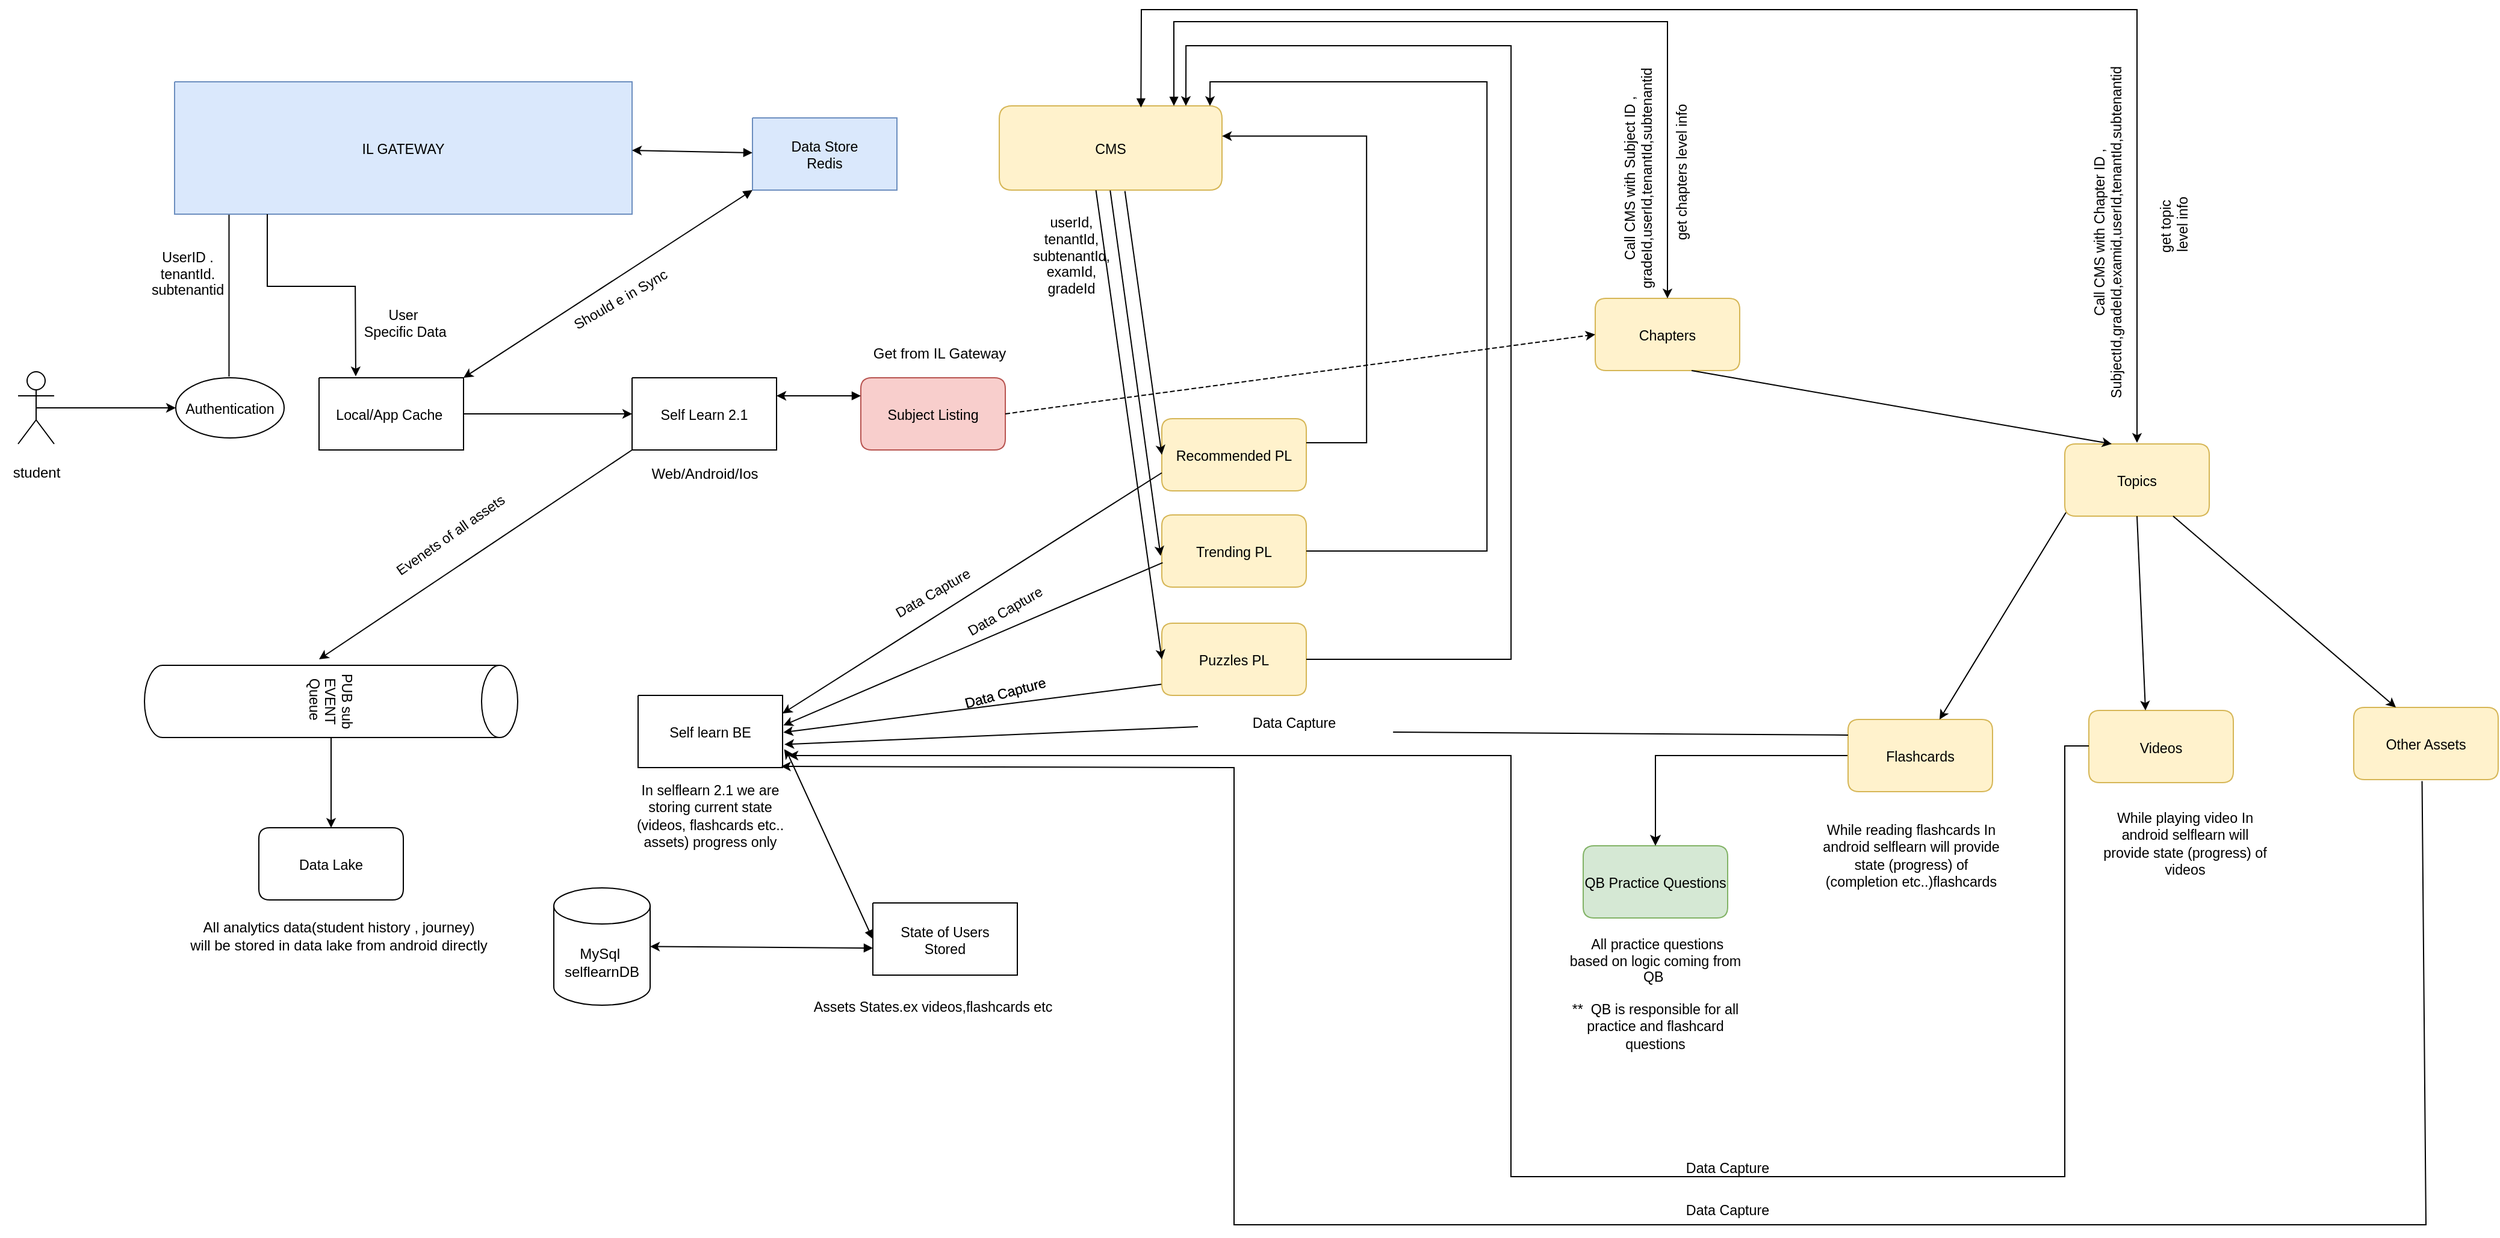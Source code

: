<mxfile version="20.7.2" type="github">
  <diagram id="iI81_uInlCNam9eDwwkR" name="Page-1">
    <mxGraphModel dx="2647" dy="1567" grid="1" gridSize="10" guides="1" tooltips="1" connect="1" arrows="1" fold="1" page="1" pageScale="1" pageWidth="850" pageHeight="1100" math="0" shadow="0">
      <root>
        <mxCell id="0" />
        <mxCell id="1" parent="0" />
        <UserObject label="&lt;div style=&quot;font-size: 1px&quot;&gt;&lt;br&gt;&lt;/div&gt;" tags="Background" id="8qr0TS2lTYupBVF-y0NL-14">
          <mxCell style="verticalAlign=middle;align=center;vsdxID=18;fillColor=#ffffff;gradientColor=none;shape=stencil(tVPtDoIwDHya/YTMNeADoL7HogMWJyNlCr69I8UPMEMN8V/Xu16vzcoga0pZKyZ449AeVasPrmSwYULoqlSonY8YbBlkuUVVoD1XB3rXsmf20cleeoWO6kTSlwh+pedKxJTYEVni3oPYTVCOAz+N7wIDZR3Q410kO91EaJ102lYEc8KMxEJFvleUG1kMlQQ1rVL1S5ovchea9i/uxotO+Ki1GK3Z6CpMTdM4XX8tDBADhLU/kJdIr/gS8bcp53zfWw1UHzz/d66NofN44KHP/5uF6XxzJiYGfDA9SJ+iY4btDQ==);strokeColor=#000000;spacingTop=-3;spacingBottom=-3;spacingLeft=-3;spacingRight=-3;points=[];labelBackgroundColor=none;rounded=0;html=1;whiteSpace=wrap;" vertex="1" parent="1">
            <mxGeometry x="40" y="931" width="30" height="60" as="geometry" />
          </mxCell>
        </UserObject>
        <UserObject label="&lt;div style=&quot;font-size: 1px&quot;&gt;&lt;font style=&quot;font-size:11.64px;font-family:Helvetica;color:#000000;direction:ltr;letter-spacing:0px;line-height:120%;opacity:1&quot;&gt;MDM&lt;/font&gt;&lt;/div&gt;" tags="Background" id="8qr0TS2lTYupBVF-y0NL-15">
          <mxCell style="verticalAlign=middle;align=center;vsdxID=19;fillColor=#f8cecc;gradientColor=none;shape=stencil(nZDNDsIgEISfZu8UTp5rfQGfgMgqGxEair9PL+3EBI2n3nZmvskmQ6afvB2ZtJpKTme+iyuezJa0lug5S6kXmYFMf0yZTzldo4MebSW1Whx26HQzrZXNh728GN4GHkqXdJufPRApRM9W7QAGiQ3YqdXoR/+FV6NfYD2WMTCThIAt2/x3vGpheDO8AQ==);strokeColor=#b85450;spacingTop=-3;spacingBottom=-3;spacingLeft=-3;spacingRight=-3;points=[];labelBackgroundColor=none;rounded=1;html=1;whiteSpace=wrap;" vertex="1" parent="1">
            <mxGeometry x="400" y="720" width="120" height="60" as="geometry" />
          </mxCell>
        </UserObject>
        <UserObject label="&lt;div style=&quot;font-size: 1px&quot;&gt;&lt;font style=&quot;font-size:11.64px;font-family:Helvetica;color:#000000;direction:ltr;letter-spacing:0px;line-height:120%;opacity:1&quot;&gt;UAM&lt;/font&gt;&lt;/div&gt;" tags="Background" id="8qr0TS2lTYupBVF-y0NL-16">
          <mxCell style="verticalAlign=middle;align=center;vsdxID=20;fillColor=#dae8fc;gradientColor=none;shape=stencil(nZDNDsIgEISfZu8UTp5rfQGfgMgqGxEair9PL+3EBI2n3nZmvskmQ6afvB2ZtJpKTme+iyuezJa0lug5S6kXmYFMf0yZTzldo4MebSW1Whx26HQzrZXNh728GN4GHkqXdJufPRApRM9W7QAGiQ3YqdXoR/+FV6NfYD2WMTCThIAt2/x3vGpheDO8AQ==);strokeColor=#6c8ebf;spacingTop=-3;spacingBottom=-3;spacingLeft=-3;spacingRight=-3;points=[];labelBackgroundColor=none;rounded=1;html=1;whiteSpace=wrap;" vertex="1" parent="1">
            <mxGeometry x="187" y="720" width="120" height="60" as="geometry" />
          </mxCell>
        </UserObject>
        <UserObject label="&lt;div style=&quot;font-size: 1px&quot;&gt;&lt;font style=&quot;font-size:11.64px;font-family:Helvetica;color:#000000;direction:ltr;letter-spacing:0px;line-height:120%;opacity:1&quot;&gt;Authentication&lt;/font&gt;&lt;/div&gt;" tags="Background" id="8qr0TS2lTYupBVF-y0NL-17">
          <mxCell style="verticalAlign=middle;align=center;vsdxID=21;fillColor=#ffffff;gradientColor=none;shape=stencil(vVHLDsIgEPwajiQI6RfU+h8bu22JCGRB2/69kG1iazx58DazM/vIjjBtmiCi0CplCjecbZ8nYc5Ca+snJJsLEqYTph0C4Ujh4XvmEaqzont41gkL96naodXKrGF6YSfQtUi0OXXDVlqPfJNP6usotUhYbJIUMmQb/GGrAxpRljVycDBuc1hKM2LclX8/7H9nFfB+82Cd45T2+mcspcSRmu4F);strokeColor=#000000;spacingTop=-3;spacingBottom=-3;spacingLeft=-3;spacingRight=-3;points=[];labelBackgroundColor=none;rounded=0;html=1;whiteSpace=wrap;" vertex="1" parent="1">
            <mxGeometry x="171" y="936" width="90" height="50" as="geometry" />
          </mxCell>
        </UserObject>
        <UserObject label="" tags="Background" id="8qr0TS2lTYupBVF-y0NL-18">
          <mxCell style="vsdxID=23;edgeStyle=none;startArrow=none;endArrow=classic;startSize=5;endSize=5;strokeColor=#000000;spacingTop=0;spacingBottom=0;spacingLeft=0;spacingRight=0;verticalAlign=middle;html=1;labelBackgroundColor=#ffffff;rounded=0;" edge="1" parent="1">
            <mxGeometry relative="1" as="geometry">
              <mxPoint y="174" as="offset" />
              <Array as="points" />
              <mxPoint x="215.23" y="935" as="sourcePoint" />
              <mxPoint x="215.23" y="789" as="targetPoint" />
            </mxGeometry>
          </mxCell>
        </UserObject>
        <UserObject label="" tags="Background" id="8qr0TS2lTYupBVF-y0NL-19">
          <mxCell style="vsdxID=24;edgeStyle=none;startArrow=classic;endArrow=classic;startSize=5;endSize=5;strokeColor=#9673a6;spacingTop=0;spacingBottom=0;spacingLeft=0;spacingRight=0;verticalAlign=middle;html=1;labelBackgroundColor=#ffffff;rounded=0;" edge="1" parent="1">
            <mxGeometry relative="1" as="geometry">
              <mxPoint x="-40" y="102" as="offset" />
              <Array as="points" />
              <mxPoint x="314" y="751" as="sourcePoint" />
              <mxPoint x="394" y="751" as="targetPoint" />
            </mxGeometry>
          </mxCell>
        </UserObject>
        <UserObject label="&lt;div style=&quot;font-size: 1px&quot;&gt;&lt;font style=&quot;font-size:11.64px;font-family:Helvetica;color:#000000;direction:ltr;letter-spacing:0px;line-height:120%;opacity:1&quot;&gt;UserID .&lt;br/&gt;&lt;/font&gt;&lt;font style=&quot;font-size:11.64px;font-family:Helvetica;color:#000000;direction:ltr;letter-spacing:0px;line-height:120%;opacity:1&quot;&gt;tenantId.&lt;br/&gt;&lt;/font&gt;&lt;font style=&quot;font-size:11.64px;font-family:Helvetica;color:#000000;direction:ltr;letter-spacing:0px;line-height:120%;opacity:1&quot;&gt;subtenantid&lt;/font&gt;&lt;/div&gt;" tags="Background" id="8qr0TS2lTYupBVF-y0NL-20">
          <mxCell style="verticalAlign=middle;align=center;vsdxID=25;fillColor=none;gradientColor=none;shape=stencil(nZBRDoQgDERP03+WHsHFe5iISyOCQdT19kIaIxq//Jtp3zTpAFaTaUYNUkwx+F6v1EYD+AUpyRkdKCYFqACrzgf9C352LfuxyWRWg1/yhT/nRE5IsZWuZtCSK8CPeI0e/hF+jV7AJM4PO7KWCyr390bSiNtEtQM=);strokeColor=none;spacingTop=-3;spacingBottom=-3;spacingLeft=-3;spacingRight=-3;points=[];labelBackgroundColor=none;rounded=0;html=1;whiteSpace=wrap;" vertex="1" parent="1">
            <mxGeometry x="136" y="819" width="90" height="60" as="geometry" />
          </mxCell>
        </UserObject>
        <UserObject label="&lt;div style=&quot;font-size: 1px&quot;&gt;&lt;font style=&quot;font-size:11.64px;font-family:Helvetica;color:#000000;direction:ltr;letter-spacing:0px;line-height:120%;opacity:1&quot;&gt;User&lt;br/&gt;&lt;/font&gt;&lt;font style=&quot;font-size:11.64px;font-family:Helvetica;color:#000000;direction:ltr;letter-spacing:0px;line-height:120%;opacity:1&quot;&gt; Specific Data&lt;/font&gt;&lt;/div&gt;" tags="Background" id="8qr0TS2lTYupBVF-y0NL-21">
          <mxCell style="verticalAlign=middle;align=center;vsdxID=27;fillColor=none;gradientColor=none;shape=stencil(nZBRDoQgDERP03+WHsHFe5iISyOCQdT19kIaIxq//Jtp3zTpAFaTaUYNUkwx+F6v1EYD+AUpyRkdKCYFqACrzgf9C352LfuxyWRWg1/yhT/nRE5IsZWuZtCSK8CPeI0e/hF+jV7AJM4PO7KWCyr390bSiNtEtQM=);strokeColor=none;spacingTop=-3;spacingBottom=-3;spacingLeft=-3;spacingRight=-3;points=[];labelBackgroundColor=none;rounded=0;html=1;whiteSpace=wrap;" vertex="1" parent="1">
            <mxGeometry x="310" y="870" width="100" height="40" as="geometry" />
          </mxCell>
        </UserObject>
        <UserObject label="&lt;div style=&quot;font-size: 1px&quot;&gt;&lt;font style=&quot;font-size:11.64px;font-family:Helvetica;color:#000000;direction:ltr;letter-spacing:0px;line-height:120%;opacity:1&quot;&gt;Local/App Cache &lt;/font&gt;&lt;/div&gt;" tags="Background" id="8qr0TS2lTYupBVF-y0NL-22">
          <mxCell style="verticalAlign=middle;align=center;vsdxID=28;fillColor=#ffffff;gradientColor=none;shape=stencil(nZBRDoQgDERP03+WHsHFe5iISyOCQdT19kIaIxq//Jtp3zTpAFaTaUYNUkwx+F6v1EYD+AUpyRkdKCYFqACrzgf9C352LfuxyWRWg1/yhT/nRE5IsZWuZtCSK8CPeI0e/hF+jV7AJM4PO7KWCyr390bSiNtEtQM=);strokeColor=#000000;spacingTop=-3;spacingBottom=-3;spacingLeft=-3;spacingRight=-3;points=[];labelBackgroundColor=none;rounded=0;html=1;whiteSpace=wrap;" vertex="1" parent="1">
            <mxGeometry x="290" y="936" width="120" height="60" as="geometry" />
          </mxCell>
        </UserObject>
        <UserObject label="&lt;div style=&quot;font-size: 1px&quot;&gt;&lt;font style=&quot;font-size:11.64px;font-family:Helvetica;color:#000000;direction:ltr;letter-spacing:0px;line-height:120%;opacity:1&quot;&gt;Self Learn 2.1&lt;br/&gt;&lt;/font&gt;&lt;/div&gt;" tags="Background" id="8qr0TS2lTYupBVF-y0NL-23">
          <mxCell style="verticalAlign=middle;align=center;vsdxID=29;fillColor=#ffffff;gradientColor=none;shape=stencil(nZBRDoQgDERP03+WHsHFe5iISyOCQdT19kIaIxq//Jtp3zTpAFaTaUYNUkwx+F6v1EYD+AUpyRkdKCYFqACrzgf9C352LfuxyWRWg1/yhT/nRE5IsZWuZtCSK8CPeI0e/hF+jV7AJM4PO7KWCyr390bSiNtEtQM=);strokeColor=#000000;spacingTop=-3;spacingBottom=-3;spacingLeft=-3;spacingRight=-3;points=[];labelBackgroundColor=none;rounded=0;html=1;whiteSpace=wrap;" vertex="1" parent="1">
            <mxGeometry x="550" y="936" width="120" height="60" as="geometry" />
          </mxCell>
        </UserObject>
        <UserObject label="&lt;div style=&quot;font-size: 1px&quot;&gt;&lt;font style=&quot;font-size:11.64px;font-family:Helvetica;color:#000000;direction:ltr;letter-spacing:0px;line-height:120%;opacity:1&quot;&gt;Subject Listing&lt;/font&gt;&lt;/div&gt;" tags="Background" id="8qr0TS2lTYupBVF-y0NL-25">
          <mxCell style="verticalAlign=middle;align=center;vsdxID=35;fillColor=#f8cecc;gradientColor=none;shape=stencil(nZDNDsIgEISfZu8UTp5rfQGfgMgqGxEair9PL+3EBI2n3nZmvskmQ6afvB2ZtJpKTme+iyuezJa0lug5S6kXmYFMf0yZTzldo4MebSW1Whx26HQzrZXNh728GN4GHkqXdJufPRApRM9W7QAGiQ3YqdXoR/+FV6NfYD2WMTCThIAt2/x3vGpheDO8AQ==);strokeColor=#b85450;spacingTop=-3;spacingBottom=-3;spacingLeft=-3;spacingRight=-3;points=[];labelBackgroundColor=none;rounded=1;html=1;whiteSpace=wrap;" vertex="1" parent="1">
            <mxGeometry x="740" y="936" width="120" height="60" as="geometry" />
          </mxCell>
        </UserObject>
        <UserObject label="&lt;div style=&quot;font-size: 1px&quot;&gt;&lt;font style=&quot;font-size:11.64px;font-family:Helvetica;color:#000000;direction:ltr;letter-spacing:0px;line-height:120%;opacity:1&quot;&gt;CMS&lt;/font&gt;&lt;/div&gt;" tags="Background" id="8qr0TS2lTYupBVF-y0NL-26">
          <mxCell style="verticalAlign=middle;align=center;vsdxID=34;fillColor=#fff2cc;gradientColor=none;shape=stencil(nZBLDsIwDERP4y1yE3GCUi7ACSLiEouQVGn4nr5pDVJArLrzzLyRpQHdjs4MBArHnOKZ7myzA70DpTg4SpzLBboD3fYx0SnFa7CiB1NIhYtDVjrNTCs06XjgF7093GzFlt4l3uZ/D0lRomet9gJ6DhXY4Gr0o//Cq9EvsBzLHrIUey9z1vnvfsWS7XU3AQ==);strokeColor=#d6b656;spacingTop=-3;spacingBottom=-3;spacingLeft=-3;spacingRight=-3;points=[];labelBackgroundColor=none;rounded=1;html=1;whiteSpace=wrap;" vertex="1" parent="1">
            <mxGeometry x="855" y="710" width="185" height="70" as="geometry" />
          </mxCell>
        </UserObject>
        <UserObject label="&lt;div style=&quot;font-size: 1px&quot;&gt;&lt;font style=&quot;font-size:11.64px;font-family:Helvetica;color:#000000;direction:ltr;letter-spacing:0px;line-height:120%;opacity:1&quot;&gt;userId,&lt;br/&gt;&lt;/font&gt;&lt;font style=&quot;font-size:11.64px;font-family:Helvetica;color:#000000;direction:ltr;letter-spacing:0px;line-height:120%;opacity:1&quot;&gt;tenantId,&lt;br/&gt;&lt;/font&gt;&lt;font style=&quot;font-size:11.64px;font-family:Helvetica;color:#000000;direction:ltr;letter-spacing:0px;line-height:120%;opacity:1&quot;&gt;subtenantId,&lt;br/&gt;&lt;/font&gt;&lt;font style=&quot;font-size:11.64px;font-family:Helvetica;color:#000000;direction:ltr;letter-spacing:0px;line-height:120%;opacity:1&quot;&gt;examId,&lt;br/&gt;&lt;/font&gt;&lt;font style=&quot;font-size:11.64px;font-family:Helvetica;color:#000000;direction:ltr;letter-spacing:0px;line-height:120%;opacity:1&quot;&gt;gradeId&lt;/font&gt;&lt;/div&gt;" tags="Background" id="8qr0TS2lTYupBVF-y0NL-27">
          <mxCell style="verticalAlign=middle;align=center;vsdxID=36;fillColor=none;gradientColor=none;shape=stencil(nZBRDoQgDERP03+WHsHFe5iISyOCQdT19kIaIxq//Jtp3zTpAFaTaUYNUkwx+F6v1EYD+AUpyRkdKCYFqACrzgf9C352LfuxyWRWg1/yhT/nRE5IsZWuZtCSK8CPeI0e/hF+jV7AJM4PO7KWCyr390bSiNtEtQM=);strokeColor=none;spacingTop=-3;spacingBottom=-3;spacingLeft=-3;spacingRight=-3;points=[];labelBackgroundColor=none;rounded=0;html=1;whiteSpace=wrap;" vertex="1" parent="1">
            <mxGeometry x="870" y="789" width="90" height="90" as="geometry" />
          </mxCell>
        </UserObject>
        <UserObject label="&lt;div style=&quot;font-size: 1px&quot;&gt;&lt;font style=&quot;font-size:11.64px;font-family:Helvetica;color:#000000;direction:ltr;letter-spacing:0px;line-height:120%;opacity:1&quot;&gt;Recommended PL&lt;/font&gt;&lt;/div&gt;" tags="Background" id="8qr0TS2lTYupBVF-y0NL-28">
          <mxCell style="verticalAlign=middle;align=center;vsdxID=38;fillColor=#fff2cc;gradientColor=none;shape=stencil(nZDNDsIgEISfZu8UTp5rfQGfgMgqGxEair9PL+3EBI2n3nZmvskmQ6afvB2ZtJpKTme+iyuezJa0lug5S6kXmYFMf0yZTzldo4MebSW1Whx26HQzrZXNh728GN4GHkqXdJufPRApRM9W7QAGiQ3YqdXoR/+FV6NfYD2WMTCThIAt2/x3vGpheDO8AQ==);strokeColor=#d6b656;spacingTop=-3;spacingBottom=-3;spacingLeft=-3;spacingRight=-3;points=[];labelBackgroundColor=none;rounded=1;html=1;whiteSpace=wrap;" vertex="1" parent="1">
            <mxGeometry x="990" y="970" width="120" height="60" as="geometry" />
          </mxCell>
        </UserObject>
        <UserObject label="&lt;div style=&quot;font-size: 1px&quot;&gt;&lt;font style=&quot;font-size:11.64px;font-family:Helvetica;color:#000000;direction:ltr;letter-spacing:0px;line-height:120%;opacity:1&quot;&gt;Trending PL&lt;/font&gt;&lt;/div&gt;" tags="Background" id="8qr0TS2lTYupBVF-y0NL-29">
          <mxCell style="verticalAlign=middle;align=center;vsdxID=40;fillColor=#fff2cc;gradientColor=none;shape=stencil(nZDNDsIgEISfZu8UTp5rfQGfgMgqGxEair9PL+3EBI2n3nZmvskmQ6afvB2ZtJpKTme+iyuezJa0lug5S6kXmYFMf0yZTzldo4MebSW1Whx26HQzrZXNh728GN4GHkqXdJufPRApRM9W7QAGiQ3YqdXoR/+FV6NfYD2WMTCThIAt2/x3vGpheDO8AQ==);strokeColor=#d6b656;spacingTop=-3;spacingBottom=-3;spacingLeft=-3;spacingRight=-3;points=[];labelBackgroundColor=none;rounded=1;html=1;whiteSpace=wrap;" vertex="1" parent="1">
            <mxGeometry x="990" y="1050" width="120" height="60" as="geometry" />
          </mxCell>
        </UserObject>
        <UserObject label="&lt;div style=&quot;font-size: 1px&quot;&gt;&lt;font style=&quot;font-size:11.64px;font-family:Helvetica;color:#000000;direction:ltr;letter-spacing:0px;line-height:120%;opacity:1&quot;&gt;Puzzles PL&lt;/font&gt;&lt;/div&gt;" tags="Background" id="8qr0TS2lTYupBVF-y0NL-30">
          <mxCell style="verticalAlign=middle;align=center;vsdxID=42;fillColor=#fff2cc;gradientColor=none;shape=stencil(nZDNDsIgEISfZu8UTp5rfQGfgMgqGxEair9PL+3EBI2n3nZmvskmQ6afvB2ZtJpKTme+iyuezJa0lug5S6kXmYFMf0yZTzldo4MebSW1Whx26HQzrZXNh728GN4GHkqXdJufPRApRM9W7QAGiQ3YqdXoR/+FV6NfYD2WMTCThIAt2/x3vGpheDO8AQ==);strokeColor=#d6b656;spacingTop=-3;spacingBottom=-3;spacingLeft=-3;spacingRight=-3;points=[];labelBackgroundColor=none;rounded=1;html=1;whiteSpace=wrap;" vertex="1" parent="1">
            <mxGeometry x="990" y="1140" width="120" height="60" as="geometry" />
          </mxCell>
        </UserObject>
        <UserObject label="&lt;div style=&quot;font-size: 1px&quot;&gt;&lt;font style=&quot;font-size:11.64px;font-family:Helvetica;color:#000000;direction:ltr;letter-spacing:0px;line-height:120%;opacity:1&quot;&gt;Chapters&lt;/font&gt;&lt;/div&gt;" tags="Background" id="8qr0TS2lTYupBVF-y0NL-31">
          <mxCell style="verticalAlign=middle;align=center;vsdxID=46;fillColor=#fff2cc;gradientColor=none;shape=stencil(nZDNDsIgEISfZu8UTp5rfQGfgMgqGxEair9PL+3EBI2n3nZmvskmQ6afvB2ZtJpKTme+iyuezJa0lug5S6kXmYFMf0yZTzldo4MebSW1Whx26HQzrZXNh728GN4GHkqXdJufPRApRM9W7QAGiQ3YqdXoR/+FV6NfYD2WMTCThIAt2/x3vGpheDO8AQ==);strokeColor=#d6b656;spacingTop=-3;spacingBottom=-3;spacingLeft=-3;spacingRight=-3;points=[];labelBackgroundColor=none;rounded=1;html=1;whiteSpace=wrap;" vertex="1" parent="1">
            <mxGeometry x="1350" y="870" width="120" height="60" as="geometry" />
          </mxCell>
        </UserObject>
        <UserObject label="&lt;div style=&quot;font-size: 1px&quot;&gt;&lt;font style=&quot;font-size:11.64px;font-family:Helvetica;color:#000000;direction:ltr;letter-spacing:0px;line-height:120%;opacity:1&quot;&gt;Topics&lt;/font&gt;&lt;/div&gt;" tags="Background" id="8qr0TS2lTYupBVF-y0NL-32">
          <mxCell style="verticalAlign=middle;align=center;vsdxID=48;fillColor=#fff2cc;gradientColor=none;shape=stencil(nZDNDsIgEISfZu8UTp5rfQGfgMgqGxEair9PL+3EBI2n3nZmvskmQ6afvB2ZtJpKTme+iyuezJa0lug5S6kXmYFMf0yZTzldo4MebSW1Whx26HQzrZXNh728GN4GHkqXdJufPRApRM9W7QAGiQ3YqdXoR/+FV6NfYD2WMTCThIAt2/x3vGpheDO8AQ==);strokeColor=#d6b656;spacingTop=-3;spacingBottom=-3;spacingLeft=-3;spacingRight=-3;points=[];labelBackgroundColor=none;rounded=1;html=1;whiteSpace=wrap;" vertex="1" parent="1">
            <mxGeometry x="1740" y="991" width="120" height="60" as="geometry" />
          </mxCell>
        </UserObject>
        <UserObject label="&lt;div style=&quot;font-size: 1px&quot;&gt;&lt;font style=&quot;font-size:11.64px;font-family:Helvetica;color:#000000;direction:ltr;letter-spacing:0px;line-height:120%;opacity:1&quot;&gt;get chapters level info&lt;/font&gt;&lt;/div&gt;" tags="Background" id="8qr0TS2lTYupBVF-y0NL-33">
          <mxCell style="verticalAlign=middle;align=center;vsdxID=51;rotation=270;fillColor=none;gradientColor=none;shape=stencil(nZBRDoQgDERP03+WHsHFe5iISyOCQdT19kIaIxq//Jtp3zTpAFaTaUYNUkwx+F6v1EYD+AUpyRkdKCYFqACrzgf9C352LfuxyWRWg1/yhT/nRE5IsZWuZtCSK8CPeI0e/hF+jV7AJM4PO7KWCyr390bSiNtEtQM=);strokeColor=none;spacingTop=-3;spacingBottom=-3;spacingLeft=-3;spacingRight=-3;points=[];labelBackgroundColor=none;rounded=0;html=1;whiteSpace=wrap;" vertex="1" parent="1">
            <mxGeometry x="1351" y="750" width="140" height="30" as="geometry" />
          </mxCell>
        </UserObject>
        <UserObject label="&lt;div style=&quot;font-size: 1px&quot;&gt;&lt;font style=&quot;font-size:11.64px;font-family:Helvetica;color:#000000;direction:ltr;letter-spacing:0px;line-height:120%;opacity:1&quot;&gt;Call CMS with Subject ID ,&lt;br/&gt;&lt;/font&gt;&lt;font style=&quot;font-size:11.64px;font-family:Helvetica;color:#000000;direction:ltr;letter-spacing:0px;line-height:120%;opacity:1&quot;&gt;gradeId,userId,tenantId,subtenantid&lt;/font&gt;&lt;/div&gt;" tags="Background" id="8qr0TS2lTYupBVF-y0NL-34">
          <mxCell style="verticalAlign=middle;align=center;vsdxID=52;rotation=270;fillColor=none;gradientColor=none;shape=stencil(nZBRDoQgDERP03+WHsHFe5iISyOCQdT19kIaIxq//Jtp3zTpAFaTaUYNUkwx+F6v1EYD+AUpyRkdKCYFqACrzgf9C352LfuxyWRWg1/yhT/nRE5IsZWuZtCSK8CPeI0e/hF+jV7AJM4PO7KWCyr390bSiNtEtQM=);strokeColor=none;spacingTop=-3;spacingBottom=-3;spacingLeft=-3;spacingRight=-3;points=[];labelBackgroundColor=none;rounded=0;html=1;whiteSpace=wrap;" vertex="1" parent="1">
            <mxGeometry x="1280" y="750" width="210" height="40" as="geometry" />
          </mxCell>
        </UserObject>
        <UserObject label="&lt;div style=&quot;font-size: 1px&quot;&gt;&lt;font style=&quot;font-size:11.64px;font-family:Helvetica;color:#000000;direction:ltr;letter-spacing:0px;line-height:120%;opacity:1&quot;&gt;IL GATEWAY&lt;/font&gt;&lt;/div&gt;" tags="Background" id="8qr0TS2lTYupBVF-y0NL-35">
          <mxCell style="verticalAlign=middle;align=center;vsdxID=53;fillColor=#dae8fc;gradientColor=none;shape=stencil(nZBRDoQgDERP03+WHsHFe5iISyOCQdT19kIaIxq//Jtp3zTpAFaTaUYNUkwx+F6v1EYD+AUpyRkdKCYFqACrzgf9C352LfuxyWRWg1/yhT/nRE5IsZWuZtCSK8CPeI0e/hF+jV7AJM4PO7KWCyr390bSiNtEtQM=);strokeColor=#6c8ebf;spacingTop=-3;spacingBottom=-3;spacingLeft=-3;spacingRight=-3;points=[];labelBackgroundColor=none;rounded=0;html=1;whiteSpace=wrap;" vertex="1" parent="1">
            <mxGeometry x="170" y="690" width="380" height="110" as="geometry" />
          </mxCell>
        </UserObject>
        <UserObject label="&lt;div style=&quot;font-size: 1px&quot;&gt;&lt;font style=&quot;font-size:11.64px;font-family:Helvetica;color:#000000;direction:ltr;letter-spacing:0px;line-height:120%;opacity:1&quot;&gt;Data Store&lt;br/&gt;&lt;/font&gt;&lt;font style=&quot;font-size:11.64px;font-family:Helvetica;color:#000000;direction:ltr;letter-spacing:0px;line-height:120%;opacity:1&quot;&gt;Redis&lt;/font&gt;&lt;/div&gt;" tags="Background" id="8qr0TS2lTYupBVF-y0NL-36">
          <mxCell style="verticalAlign=middle;align=center;vsdxID=54;fillColor=#dae8fc;gradientColor=none;shape=stencil(nZBRDoQgDERP03+WHsHFe5iISyOCQdT19kIaIxq//Jtp3zTpAFaTaUYNUkwx+F6v1EYD+AUpyRkdKCYFqACrzgf9C352LfuxyWRWg1/yhT/nRE5IsZWuZtCSK8CPeI0e/hF+jV7AJM4PO7KWCyr390bSiNtEtQM=);strokeColor=#6c8ebf;spacingTop=-3;spacingBottom=-3;spacingLeft=-3;spacingRight=-3;points=[];labelBackgroundColor=none;rounded=0;html=1;whiteSpace=wrap;" vertex="1" parent="1">
            <mxGeometry x="650" y="720" width="120" height="60" as="geometry" />
          </mxCell>
        </UserObject>
        <UserObject label="&lt;div style=&quot;font-size: 1px&quot;&gt;&lt;font style=&quot;font-size:11.64px;font-family:Helvetica;color:#000000;direction:ltr;letter-spacing:0px;line-height:120%;opacity:1&quot;&gt;Should e in Sync&lt;/font&gt;&lt;/div&gt;" tags="Background" id="8qr0TS2lTYupBVF-y0NL-37">
          <mxCell style="verticalAlign=middle;align=center;vsdxID=58;rotation=330;fillColor=none;gradientColor=none;shape=stencil(nZBRDoQgDERP03+WHsHFe5iISyOCQdT19kIaIxq//Jtp3zTpAFaTaUYNUkwx+F6v1EYD+AUpyRkdKCYFqACrzgf9C352LfuxyWRWg1/yhT/nRE5IsZWuZtCSK8CPeI0e/hF+jV7AJM4PO7KWCyr390bSiNtEtQM=);strokeColor=none;spacingTop=-3;spacingBottom=-3;spacingLeft=-3;spacingRight=-3;points=[];labelBackgroundColor=none;rounded=0;html=1;whiteSpace=wrap;" vertex="1" parent="1">
            <mxGeometry x="485" y="855" width="110" height="30" as="geometry" />
          </mxCell>
        </UserObject>
        <UserObject label="&lt;div style=&quot;font-size: 1px&quot;&gt;&lt;font style=&quot;font-size:11.64px;font-family:Helvetica;color:#000000;direction:ltr;letter-spacing:0px;line-height:120%;opacity:1&quot;&gt;Self learn BE&lt;/font&gt;&lt;/div&gt;" tags="Background" id="8qr0TS2lTYupBVF-y0NL-38">
          <mxCell style="verticalAlign=middle;align=center;vsdxID=60;fillColor=#ffffff;gradientColor=none;shape=stencil(nZBRDoQgDERP03+WHsHFe5iISyOCQdT19kIaIxq//Jtp3zTpAFaTaUYNUkwx+F6v1EYD+AUpyRkdKCYFqACrzgf9C352LfuxyWRWg1/yhT/nRE5IsZWuZtCSK8CPeI0e/hF+jV7AJM4PO7KWCyr390bSiNtEtQM=);strokeColor=#000000;spacingTop=-3;spacingBottom=-3;spacingLeft=-3;spacingRight=-3;points=[];labelBackgroundColor=none;rounded=0;html=1;whiteSpace=wrap;" vertex="1" parent="1">
            <mxGeometry x="555" y="1200" width="120" height="60" as="geometry" />
          </mxCell>
        </UserObject>
        <UserObject label="&lt;div style=&quot;font-size: 1px&quot;&gt;&lt;font style=&quot;font-size:11.64px;font-family:Helvetica;color:#000000;direction:ltr;letter-spacing:0px;line-height:120%;opacity:1&quot;&gt;State of Users&lt;br/&gt;&lt;/font&gt;&lt;font style=&quot;font-size:11.64px;font-family:Helvetica;color:#000000;direction:ltr;letter-spacing:0px;line-height:120%;opacity:1&quot;&gt;Stored&lt;/font&gt;&lt;/div&gt;" tags="Background" id="8qr0TS2lTYupBVF-y0NL-39">
          <mxCell style="verticalAlign=middle;align=center;vsdxID=61;fillColor=#ffffff;gradientColor=none;shape=stencil(nZBRDoQgDERP03+WHsHFe5iISyOCQdT19kIaIxq//Jtp3zTpAFaTaUYNUkwx+F6v1EYD+AUpyRkdKCYFqACrzgf9C352LfuxyWRWg1/yhT/nRE5IsZWuZtCSK8CPeI0e/hF+jV7AJM4PO7KWCyr390bSiNtEtQM=);strokeColor=#000000;spacingTop=-3;spacingBottom=-3;spacingLeft=-3;spacingRight=-3;points=[];labelBackgroundColor=none;rounded=0;html=1;whiteSpace=wrap;" vertex="1" parent="1">
            <mxGeometry x="750" y="1372.5" width="120" height="60" as="geometry" />
          </mxCell>
        </UserObject>
        <UserObject label="&lt;div style=&quot;font-size: 1px&quot;&gt;&lt;font style=&quot;font-size:11.64px;font-family:Helvetica;color:#000000;direction:ltr;letter-spacing:0px;line-height:120%;opacity:1&quot;&gt;PUB sub EVENT Queue &lt;/font&gt;&lt;/div&gt;" tags="Background" id="8qr0TS2lTYupBVF-y0NL-41">
          <mxCell style="verticalAlign=middle;align=center;vsdxID=65;rotation=90;fillColor=#ffffff;gradientColor=none;shape=stencil(jVTRdoMgDP0aXnMgEdDnrvuPntVOz5z2WLvZv68OFUOL3VsSbrjhJkHQ7lIczrlAeena5iv/LY9dIehNIJZ1kbdlN1iC9oJ2p6bNP9vmWh+dfz6MyNH6bn7GG3qXJ8cMlDfnJZAmf4F3h/24tg6sOHpyEZR1kR6nCAJlEwhZTk/O1fMdtD6O8BkCNJxTckKrIUsDQtCKc6YayHBaBQluMWcJWApfS8jJlZScmkAbTu0h9FziqqxX7fDwqQwNymzV6RPmwi2kFGhkwShe6JIWa8sMiNCu+xxW0vPGz5TrwogjKPJYrs32qA6Gn/FTWVVuRZbz2AKEir9agQfBrR+3uN4ZmHRb8AXxf8VXlz6X3D5swothZCIGAg5G+KkMIfch0f4O);strokeColor=#000000;spacingTop=-3;spacingBottom=-3;spacingLeft=-3;spacingRight=-3;points=[];labelBackgroundColor=none;rounded=0;html=1;whiteSpace=wrap;" vertex="1" parent="1">
            <mxGeometry x="270" y="1050" width="60" height="310" as="geometry" />
          </mxCell>
        </UserObject>
        <UserObject label="&lt;div style=&quot;font-size: 1px&quot;&gt;&lt;font style=&quot;font-size:11.64px;font-family:Helvetica;color:#000000;direction:ltr;letter-spacing:0px;line-height:120%;opacity:1&quot;&gt;Data Lake&lt;/font&gt;&lt;/div&gt;" tags="Background" id="8qr0TS2lTYupBVF-y0NL-42">
          <mxCell style="verticalAlign=middle;align=center;vsdxID=68;fillColor=#ffffff;gradientColor=none;shape=stencil(nZDNDsIgEISfZu8UTp5rfQGfgMgqGxEair9PL+3EBI2n3nZmvskmQ6afvB2ZtJpKTme+iyuezJa0lug5S6kXmYFMf0yZTzldo4MebSW1Whx26HQzrZXNh728GN4GHkqXdJufPRApRM9W7QAGiQ3YqdXoR/+FV6NfYD2WMTCThIAt2/x3vGpheDO8AQ==);strokeColor=#000000;spacingTop=-3;spacingBottom=-3;spacingLeft=-3;spacingRight=-3;points=[];labelBackgroundColor=none;rounded=1;html=1;whiteSpace=wrap;" vertex="1" parent="1">
            <mxGeometry x="240" y="1310" width="120" height="60" as="geometry" />
          </mxCell>
        </UserObject>
        <UserObject label="&lt;div style=&quot;font-size: 1px&quot;&gt;&lt;font style=&quot;font-size:11.64px;font-family:Helvetica;color:#000000;direction:ltr;letter-spacing:0px;line-height:120%;opacity:1&quot;&gt;QB Practice Questions&lt;/font&gt;&lt;/div&gt;" tags="Background" id="8qr0TS2lTYupBVF-y0NL-43">
          <mxCell style="verticalAlign=middle;align=center;vsdxID=69;fillColor=#d5e8d4;shape=stencil(nZDNDsIgEISfZu8UTp5rfQGfgMgqGxEair9PL+3EBI2n3nZmvskmQ6afvB2ZtJpKTme+iyuezJa0lug5S6kXmYFMf0yZTzldo4MebSW1Whx26HQzrZXNh728GN4GHkqXdJufPRApRM9W7QAGiQ3YqdXoR/+FV6NfYD2WMTCThIAt2/x3vGpheDO8AQ==);strokeColor=#82b366;spacingTop=-3;spacingBottom=-3;spacingLeft=-3;spacingRight=-3;points=[];labelBackgroundColor=none;rounded=1;html=1;whiteSpace=wrap;" vertex="1" parent="1">
            <mxGeometry x="1340" y="1325" width="120" height="60" as="geometry" />
          </mxCell>
        </UserObject>
        <mxCell id="8qr0TS2lTYupBVF-y0NL-99" style="edgeStyle=orthogonalEdgeStyle;rounded=0;orthogonalLoop=1;jettySize=auto;html=1;" edge="1" parent="1" source="8qr0TS2lTYupBVF-y0NL-44" target="8qr0TS2lTYupBVF-y0NL-43">
          <mxGeometry relative="1" as="geometry" />
        </mxCell>
        <UserObject label="&lt;div style=&quot;font-size: 1px&quot;&gt;&lt;font style=&quot;font-size:11.64px;font-family:Helvetica;color:#000000;direction:ltr;letter-spacing:0px;line-height:120%;opacity:1&quot;&gt;Flashcards&lt;/font&gt;&lt;/div&gt;" tags="Background" id="8qr0TS2lTYupBVF-y0NL-44">
          <mxCell style="verticalAlign=middle;align=center;vsdxID=72;fillColor=#fff2cc;gradientColor=none;shape=stencil(nZDNDsIgEISfZu8UTp5rfQGfgMgqGxEair9PL+3EBI2n3nZmvskmQ6afvB2ZtJpKTme+iyuezJa0lug5S6kXmYFMf0yZTzldo4MebSW1Whx26HQzrZXNh728GN4GHkqXdJufPRApRM9W7QAGiQ3YqdXoR/+FV6NfYD2WMTCThIAt2/x3vGpheDO8AQ==);strokeColor=#d6b656;spacingTop=-3;spacingBottom=-3;spacingLeft=-3;spacingRight=-3;points=[];labelBackgroundColor=none;rounded=1;html=1;whiteSpace=wrap;" vertex="1" parent="1">
            <mxGeometry x="1560" y="1220" width="120" height="60" as="geometry" />
          </mxCell>
        </UserObject>
        <UserObject label="&lt;div style=&quot;font-size: 1px&quot;&gt;&lt;font style=&quot;font-size:11.64px;font-family:Helvetica;color:#000000;direction:ltr;letter-spacing:0px;line-height:120%;opacity:1&quot;&gt;Videos&lt;/font&gt;&lt;/div&gt;" tags="Background" id="8qr0TS2lTYupBVF-y0NL-45">
          <mxCell style="verticalAlign=middle;align=center;vsdxID=74;fillColor=#fff2cc;gradientColor=none;shape=stencil(nZDNDsIgEISfZu8UTp5rfQGfgMgqGxEair9PL+3EBI2n3nZmvskmQ6afvB2ZtJpKTme+iyuezJa0lug5S6kXmYFMf0yZTzldo4MebSW1Whx26HQzrZXNh728GN4GHkqXdJufPRApRM9W7QAGiQ3YqdXoR/+FV6NfYD2WMTCThIAt2/x3vGpheDO8AQ==);strokeColor=#d6b656;spacingTop=-3;spacingBottom=-3;spacingLeft=-3;spacingRight=-3;points=[];labelBackgroundColor=none;rounded=1;html=1;whiteSpace=wrap;" vertex="1" parent="1">
            <mxGeometry x="1760" y="1212.5" width="120" height="60" as="geometry" />
          </mxCell>
        </UserObject>
        <UserObject label="&lt;div style=&quot;font-size: 1px&quot;&gt;&lt;font style=&quot;font-size:11.64px;font-family:Helvetica;color:#000000;direction:ltr;letter-spacing:0px;line-height:120%;opacity:1&quot;&gt;Other Assets&lt;/font&gt;&lt;/div&gt;" tags="Background" id="8qr0TS2lTYupBVF-y0NL-46">
          <mxCell style="verticalAlign=middle;align=center;vsdxID=76;fillColor=#fff2cc;gradientColor=none;shape=stencil(nZDNDsIgEISfZu8UTp5rfQGfgMgqGxEair9PL+3EBI2n3nZmvskmQ6afvB2ZtJpKTme+iyuezJa0lug5S6kXmYFMf0yZTzldo4MebSW1Whx26HQzrZXNh728GN4GHkqXdJufPRApRM9W7QAGiQ3YqdXoR/+FV6NfYD2WMTCThIAt2/x3vGpheDO8AQ==);strokeColor=#d6b656;spacingTop=-3;spacingBottom=-3;spacingLeft=-3;spacingRight=-3;points=[];labelBackgroundColor=none;rounded=1;html=1;whiteSpace=wrap;" vertex="1" parent="1">
            <mxGeometry x="1980" y="1210" width="120" height="60" as="geometry" />
          </mxCell>
        </UserObject>
        <UserObject label="&lt;div style=&quot;font-size: 1px&quot;&gt;&lt;font style=&quot;font-size:11.64px;font-family:Helvetica;color:#000000;direction:ltr;letter-spacing:0px;line-height:120%;opacity:1&quot;&gt;Evenets of all assets &lt;/font&gt;&lt;/div&gt;" tags="Background" id="8qr0TS2lTYupBVF-y0NL-47">
          <mxCell style="verticalAlign=middle;align=center;vsdxID=78;rotation=325;fillColor=none;gradientColor=none;shape=stencil(nZBRDoQgDERP03+WHsHFe5iISyOCQdT19kIaIxq//Jtp3zTpAFaTaUYNUkwx+F6v1EYD+AUpyRkdKCYFqACrzgf9C352LfuxyWRWg1/yhT/nRE5IsZWuZtCSK8CPeI0e/hF+jV7AJM4PO7KWCyr390bSiNtEtQM=);strokeColor=none;spacingTop=-3;spacingBottom=-3;spacingLeft=-3;spacingRight=-3;points=[];labelBackgroundColor=none;rounded=0;html=1;whiteSpace=wrap;" vertex="1" parent="1">
            <mxGeometry x="330" y="1050" width="140" height="30" as="geometry" />
          </mxCell>
        </UserObject>
        <UserObject label="&lt;div style=&quot;font-size: 1px&quot;&gt;&lt;font style=&quot;font-size:11.64px;font-family:Helvetica;color:#000000;direction:ltr;letter-spacing:0px;line-height:120%;opacity:1&quot;&gt;Assets States.ex videos,flashcards etc&lt;/font&gt;&lt;/div&gt;" tags="Background" id="8qr0TS2lTYupBVF-y0NL-48">
          <mxCell style="verticalAlign=middle;align=center;vsdxID=79;fillColor=none;gradientColor=none;shape=stencil(nZBRDoQgDERP03+WHsHFe5iISyOCQdT19kIaIxq//Jtp3zTpAFaTaUYNUkwx+F6v1EYD+AUpyRkdKCYFqACrzgf9C352LfuxyWRWg1/yhT/nRE5IsZWuZtCSK8CPeI0e/hF+jV7AJM4PO7KWCyr390bSiNtEtQM=);strokeColor=none;spacingTop=-3;spacingBottom=-3;spacingLeft=-3;spacingRight=-3;points=[];labelBackgroundColor=none;rounded=0;html=1;whiteSpace=wrap;" vertex="1" parent="1">
            <mxGeometry x="685" y="1447.5" width="230" height="20" as="geometry" />
          </mxCell>
        </UserObject>
        <UserObject label="&lt;div style=&quot;font-size: 1px&quot;&gt;&lt;font style=&quot;font-size:11.64px;font-family:Helvetica;color:#000000;direction:ltr;letter-spacing:0px;line-height:120%;opacity:1&quot;&gt;&amp;nbsp;All practice questions based on logic coming from QB&amp;nbsp;&lt;/font&gt;&lt;/div&gt;" tags="Background" id="8qr0TS2lTYupBVF-y0NL-49">
          <mxCell style="verticalAlign=middle;align=center;vsdxID=80;fillColor=none;gradientColor=none;shape=stencil(nZBRDoQgDERP03+WHsHFe5iISyOCQdT19kIaIxq//Jtp3zTpAFaTaUYNUkwx+F6v1EYD+AUpyRkdKCYFqACrzgf9C352LfuxyWRWg1/yhT/nRE5IsZWuZtCSK8CPeI0e/hF+jV7AJM4PO7KWCyr390bSiNtEtQM=);strokeColor=none;spacingTop=-3;spacingBottom=-3;spacingLeft=-3;spacingRight=-3;points=[];labelBackgroundColor=none;rounded=0;html=1;whiteSpace=wrap;" vertex="1" parent="1">
            <mxGeometry x="1330" y="1372.5" width="140" height="95" as="geometry" />
          </mxCell>
        </UserObject>
        <UserObject label="" tags="Background" id="8qr0TS2lTYupBVF-y0NL-55">
          <mxCell style="vsdxID=22;edgeStyle=none;startArrow=none;endArrow=classic;startSize=5;endSize=5;strokeColor=#000000;spacingTop=0;spacingBottom=0;spacingLeft=0;spacingRight=0;verticalAlign=middle;html=1;labelBackgroundColor=#ffffff;rounded=0;exitX=0.5;exitY=0.5;exitDx=0;exitDy=0;exitPerimeter=0;entryX=0;entryY=0.5;entryDx=0;entryDy=0;entryPerimeter=0;" edge="1" parent="1" source="8qr0TS2lTYupBVF-y0NL-14" target="8qr0TS2lTYupBVF-y0NL-17">
            <mxGeometry relative="1" as="geometry">
              <mxPoint x="-58" y="102" as="offset" />
              <Array as="points" />
            </mxGeometry>
          </mxCell>
        </UserObject>
        <mxCell id="8qr0TS2lTYupBVF-y0NL-56" vertex="1" parent="1">
          <mxGeometry x="320" y="940" as="geometry" />
        </mxCell>
        <UserObject label="" tags="Background" id="8qr0TS2lTYupBVF-y0NL-57">
          <mxCell style="vsdxID=26;edgeStyle=none;startArrow=none;endArrow=classic;startSize=5;endSize=5;strokeColor=#000000;spacingTop=0;spacingBottom=0;spacingLeft=0;spacingRight=0;verticalAlign=middle;html=1;labelBackgroundColor=#ffffff;rounded=0;entryX=0.254;entryY=-0.021;entryDx=0;entryDy=0;entryPerimeter=0;" edge="1" parent="1" target="8qr0TS2lTYupBVF-y0NL-22">
            <mxGeometry relative="1" as="geometry">
              <mxPoint x="-37" y="181" as="offset" />
              <Array as="points">
                <mxPoint x="247" y="860" />
                <mxPoint x="320.08" y="860" />
              </Array>
              <mxPoint x="247" y="800" as="sourcePoint" />
            </mxGeometry>
          </mxCell>
        </UserObject>
        <UserObject label="" tags="Background" id="8qr0TS2lTYupBVF-y0NL-58">
          <mxCell style="vsdxID=30;edgeStyle=none;startArrow=none;endArrow=classic;startSize=5;endSize=5;strokeColor=#000000;spacingTop=0;spacingBottom=0;spacingLeft=0;spacingRight=0;verticalAlign=middle;html=1;labelBackgroundColor=#ffffff;rounded=0;exitX=1;exitY=0.5;exitDx=0;exitDy=0;exitPerimeter=0;entryX=0;entryY=0.5;entryDx=0;entryDy=0;entryPerimeter=0;" edge="1" parent="1" source="8qr0TS2lTYupBVF-y0NL-22" target="8qr0TS2lTYupBVF-y0NL-23">
            <mxGeometry relative="1" as="geometry">
              <mxPoint x="-70" y="102" as="offset" />
              <Array as="points" />
            </mxGeometry>
          </mxCell>
        </UserObject>
        <mxCell id="8qr0TS2lTYupBVF-y0NL-59" vertex="1" parent="1">
          <mxGeometry x="750" y="980" as="geometry" />
        </mxCell>
        <mxCell id="8qr0TS2lTYupBVF-y0NL-62" vertex="1" parent="1">
          <mxGeometry x="990" y="1000" as="geometry" />
        </mxCell>
        <UserObject label="" tags="Background" id="8qr0TS2lTYupBVF-y0NL-63">
          <mxCell style="vsdxID=37;edgeStyle=none;startArrow=none;endArrow=classic;startSize=5;endSize=5;strokeColor=#000000;spacingTop=0;spacingBottom=0;spacingLeft=0;spacingRight=0;verticalAlign=middle;html=1;labelBackgroundColor=#ffffff;rounded=0;exitX=0.564;exitY=1.011;exitDx=0;exitDy=0;exitPerimeter=0;" edge="1" parent="1" source="8qr0TS2lTYupBVF-y0NL-26" target="8qr0TS2lTYupBVF-y0NL-62">
            <mxGeometry relative="1" as="geometry">
              <mxPoint x="-83" y="110" as="offset" />
              <Array as="points" />
            </mxGeometry>
          </mxCell>
        </UserObject>
        <UserObject label="" tags="Background" id="8qr0TS2lTYupBVF-y0NL-64">
          <mxCell style="vsdxID=39;edgeStyle=none;startArrow=none;endArrow=classic;startSize=5;endSize=5;strokeColor=#000000;spacingTop=0;spacingBottom=0;spacingLeft=0;spacingRight=0;verticalAlign=middle;html=1;labelBackgroundColor=#ffffff;rounded=0;entryX=-0.008;entryY=0.567;entryDx=0;entryDy=0;entryPerimeter=0;exitX=0.498;exitY=1.004;exitDx=0;exitDy=0;exitPerimeter=0;" edge="1" parent="1" source="8qr0TS2lTYupBVF-y0NL-26" target="8qr0TS2lTYupBVF-y0NL-29">
            <mxGeometry relative="1" as="geometry">
              <mxPoint x="-85" y="149" as="offset" />
              <Array as="points" />
              <mxPoint x="950" y="780" as="sourcePoint" />
            </mxGeometry>
          </mxCell>
        </UserObject>
        <UserObject label="" tags="Background" id="8qr0TS2lTYupBVF-y0NL-65">
          <mxCell style="vsdxID=41;edgeStyle=none;startArrow=none;endArrow=classic;startSize=5;endSize=5;strokeColor=#000000;spacingTop=0;spacingBottom=0;spacingLeft=0;spacingRight=0;verticalAlign=middle;html=1;labelBackgroundColor=#ffffff;rounded=0;entryX=0;entryY=0.5;entryDx=0;entryDy=0;entryPerimeter=0;exitX=0.434;exitY=1.002;exitDx=0;exitDy=0;exitPerimeter=0;" edge="1" parent="1" source="8qr0TS2lTYupBVF-y0NL-26" target="8qr0TS2lTYupBVF-y0NL-30">
            <mxGeometry relative="1" as="geometry">
              <mxPoint x="-90" y="188" as="offset" />
              <Array as="points" />
              <mxPoint x="948" y="780" as="sourcePoint" />
            </mxGeometry>
          </mxCell>
        </UserObject>
        <UserObject label="" tags="Background" id="8qr0TS2lTYupBVF-y0NL-66">
          <mxCell style="vsdxID=43;edgeStyle=none;startArrow=none;endArrow=classic;startSize=5;endSize=5;strokeColor=#000000;spacingTop=0;spacingBottom=0;spacingLeft=0;spacingRight=0;verticalAlign=middle;html=1;labelBackgroundColor=#ffffff;rounded=0;" edge="1" parent="1">
            <mxGeometry relative="1" as="geometry">
              <mxPoint x="-51" y="272" as="offset" />
              <Array as="points">
                <mxPoint x="1110.08" y="990" />
                <mxPoint x="1160.08" y="990" />
                <mxPoint x="1160.08" y="735.08" />
                <mxPoint x="1040.08" y="735.08" />
              </Array>
              <mxPoint x="1110" y="990" as="sourcePoint" />
              <mxPoint x="1040" y="735" as="targetPoint" />
            </mxGeometry>
          </mxCell>
        </UserObject>
        <mxCell id="8qr0TS2lTYupBVF-y0NL-67" vertex="1" parent="1">
          <mxGeometry x="1030" y="710" as="geometry" />
        </mxCell>
        <UserObject label="" tags="Background" id="8qr0TS2lTYupBVF-y0NL-68">
          <mxCell style="vsdxID=44;edgeStyle=none;startArrow=none;endArrow=classic;startSize=5;endSize=5;strokeColor=#000000;spacingTop=0;spacingBottom=0;spacingLeft=0;spacingRight=0;verticalAlign=middle;html=1;labelBackgroundColor=#ffffff;rounded=0;" edge="1" parent="1" target="8qr0TS2lTYupBVF-y0NL-67">
            <mxGeometry relative="1" as="geometry">
              <mxPoint x="-151" y="342" as="offset" />
              <Array as="points">
                <mxPoint x="1110.08" y="1080" />
                <mxPoint x="1260.08" y="1080" />
                <mxPoint x="1260.08" y="690" />
                <mxPoint x="1030.08" y="690" />
              </Array>
              <mxPoint x="1110" y="1080" as="sourcePoint" />
            </mxGeometry>
          </mxCell>
        </UserObject>
        <mxCell id="8qr0TS2lTYupBVF-y0NL-69" vertex="1" parent="1">
          <mxGeometry x="1010" y="710" as="geometry" />
        </mxCell>
        <UserObject label="" tags="Background" id="8qr0TS2lTYupBVF-y0NL-70">
          <mxCell style="vsdxID=45;edgeStyle=none;startArrow=none;endArrow=classic;startSize=5;endSize=5;strokeColor=#000000;spacingTop=0;spacingBottom=0;spacingLeft=0;spacingRight=0;verticalAlign=middle;html=1;labelBackgroundColor=#ffffff;rounded=0;exitX=1;exitY=0.5;exitDx=0;exitDy=0;exitPerimeter=0;" edge="1" parent="1" source="8qr0TS2lTYupBVF-y0NL-30" target="8qr0TS2lTYupBVF-y0NL-69">
            <mxGeometry relative="1" as="geometry">
              <mxPoint x="-171" y="456" as="offset" />
              <Array as="points">
                <mxPoint x="1280.08" y="1170" />
                <mxPoint x="1280.08" y="660" />
                <mxPoint x="1010.08" y="660" />
              </Array>
            </mxGeometry>
          </mxCell>
        </UserObject>
        <UserObject label="" tags="Background" id="8qr0TS2lTYupBVF-y0NL-71">
          <mxCell style="vsdxID=47;edgeStyle=none;dashed=1;dashPattern=4.00 2.00;startArrow=none;endArrow=classic;startSize=5;endSize=5;strokeColor=#000000;spacingTop=0;spacingBottom=0;spacingLeft=0;spacingRight=0;verticalAlign=middle;html=1;labelBackgroundColor=#ffffff;rounded=0;exitX=1;exitY=0.5;exitDx=0;exitDy=0;exitPerimeter=0;entryX=0;entryY=0.5;entryDx=0;entryDy=0;entryPerimeter=0;" edge="1" parent="1" source="8qr0TS2lTYupBVF-y0NL-25" target="8qr0TS2lTYupBVF-y0NL-31">
            <mxGeometry relative="1" as="geometry">
              <mxPoint x="-120" y="102" as="offset" />
              <Array as="points" />
            </mxGeometry>
          </mxCell>
        </UserObject>
        <UserObject label="" tags="Background" id="8qr0TS2lTYupBVF-y0NL-72">
          <mxCell style="vsdxID=49;edgeStyle=none;startArrow=none;endArrow=classic;startSize=5;endSize=5;strokeColor=#000000;spacingTop=0;spacingBottom=0;spacingLeft=0;spacingRight=0;verticalAlign=middle;html=1;labelBackgroundColor=#ffffff;rounded=0;exitX=0.667;exitY=1;exitDx=0;exitDy=0;exitPerimeter=0;entryX=0.325;entryY=0;entryDx=0;entryDy=0;entryPerimeter=0;" edge="1" parent="1" source="8qr0TS2lTYupBVF-y0NL-31" target="8qr0TS2lTYupBVF-y0NL-32">
            <mxGeometry relative="1" as="geometry">
              <mxPoint x="-20" y="129" as="offset" />
              <Array as="points" />
            </mxGeometry>
          </mxCell>
        </UserObject>
        <UserObject label="" tags="Background" id="8qr0TS2lTYupBVF-y0NL-73">
          <mxCell style="vsdxID=50;edgeStyle=none;startArrow=classic;endArrow=block;startSize=5;endSize=5;strokeColor=#000000;spacingTop=0;spacingBottom=0;spacingLeft=0;spacingRight=0;verticalAlign=middle;html=1;labelBackgroundColor=#ffffff;rounded=0;exitX=0.5;exitY=0;exitDx=0;exitDy=0;exitPerimeter=0;entryX=0.784;entryY=0;entryDx=0;entryDy=0;entryPerimeter=0;" edge="1" parent="1" source="8qr0TS2lTYupBVF-y0NL-31" target="8qr0TS2lTYupBVF-y0NL-26">
            <mxGeometry relative="1" as="geometry">
              <mxPoint x="70" y="355" as="offset" />
              <Array as="points">
                <mxPoint x="1410" y="720" />
                <mxPoint x="1410" y="640" />
                <mxPoint x="1000" y="640" />
              </Array>
              <mxPoint x="960" y="640" as="targetPoint" />
            </mxGeometry>
          </mxCell>
        </UserObject>
        <UserObject label="" tags="Background" id="8qr0TS2lTYupBVF-y0NL-74">
          <mxCell style="vsdxID=55;edgeStyle=none;startArrow=classic;endArrow=block;startSize=5;endSize=5;strokeColor=#000000;spacingTop=0;spacingBottom=0;spacingLeft=0;spacingRight=0;verticalAlign=middle;html=1;labelBackgroundColor=#ffffff;rounded=0;exitX=1;exitY=0.518;exitDx=0;exitDy=0;exitPerimeter=0;entryX=0;entryY=0.483;entryDx=0;entryDy=0;entryPerimeter=0;" edge="1" parent="1" source="8qr0TS2lTYupBVF-y0NL-35" target="8qr0TS2lTYupBVF-y0NL-36">
            <mxGeometry relative="1" as="geometry">
              <mxPoint x="-50" y="102" as="offset" />
              <Array as="points" />
            </mxGeometry>
          </mxCell>
        </UserObject>
        <UserObject label="" tags="Background" id="8qr0TS2lTYupBVF-y0NL-75">
          <mxCell style="vsdxID=56;edgeStyle=none;startArrow=classic;endArrow=block;startSize=5;endSize=5;strokeColor=#000000;spacingTop=0;spacingBottom=0;spacingLeft=0;spacingRight=0;verticalAlign=middle;html=1;labelBackgroundColor=#ffffff;rounded=0;exitX=0.5;exitY=0;exitDx=0;exitDy=0;exitPerimeter=0;entryX=0.5;entryY=0;entryDx=0;entryDy=0;entryPerimeter=0;" edge="1" parent="1" source="8qr0TS2lTYupBVF-y0NL-36" target="8qr0TS2lTYupBVF-y0NL-36">
            <mxGeometry relative="1" as="geometry">
              <mxPoint y="102" as="offset" />
              <Array as="points" />
            </mxGeometry>
          </mxCell>
        </UserObject>
        <UserObject label="" tags="Background" id="8qr0TS2lTYupBVF-y0NL-76">
          <mxCell style="vsdxID=57;edgeStyle=none;startArrow=classic;endArrow=block;startSize=5;endSize=5;strokeColor=#000000;spacingTop=0;spacingBottom=0;spacingLeft=0;spacingRight=0;verticalAlign=middle;html=1;labelBackgroundColor=#ffffff;rounded=0;exitX=1;exitY=0;exitDx=0;exitDy=0;exitPerimeter=0;entryX=0;entryY=1;entryDx=0;entryDy=0;entryPerimeter=0;" edge="1" parent="1" source="8qr0TS2lTYupBVF-y0NL-22" target="8qr0TS2lTYupBVF-y0NL-36">
            <mxGeometry relative="1" as="geometry">
              <mxPoint x="-120" y="179" as="offset" />
              <Array as="points" />
            </mxGeometry>
          </mxCell>
        </UserObject>
        <UserObject label="" tags="Background" id="8qr0TS2lTYupBVF-y0NL-77">
          <mxCell style="vsdxID=59;edgeStyle=none;startArrow=classic;endArrow=block;startSize=5;endSize=5;strokeColor=#000000;spacingTop=0;spacingBottom=0;spacingLeft=0;spacingRight=0;verticalAlign=middle;html=1;labelBackgroundColor=#ffffff;rounded=0;exitX=1;exitY=0.25;exitDx=0;exitDy=0;exitPerimeter=0;entryX=0;entryY=0.25;entryDx=0;entryDy=0;entryPerimeter=0;" edge="1" parent="1" source="8qr0TS2lTYupBVF-y0NL-23" target="8qr0TS2lTYupBVF-y0NL-25">
            <mxGeometry relative="1" as="geometry">
              <mxPoint x="-160" y="134" as="offset" />
              <Array as="points" />
            </mxGeometry>
          </mxCell>
        </UserObject>
        <UserObject label="" tags="Background" id="8qr0TS2lTYupBVF-y0NL-78">
          <mxCell style="vsdxID=62;edgeStyle=none;startArrow=classic;endArrow=block;startSize=5;endSize=5;strokeColor=#000000;spacingTop=0;spacingBottom=0;spacingLeft=0;spacingRight=0;verticalAlign=middle;html=1;labelBackgroundColor=#ffffff;rounded=0;exitX=1.011;exitY=0.745;exitDx=0;exitDy=0;exitPerimeter=0;entryX=0;entryY=0.5;entryDx=0;entryDy=0;entryPerimeter=0;" edge="1" parent="1" source="8qr0TS2lTYupBVF-y0NL-38" target="8qr0TS2lTYupBVF-y0NL-39">
            <mxGeometry relative="1" as="geometry">
              <mxPoint x="-38" y="102" as="offset" />
              <Array as="points">
                <mxPoint x="680" y="1250" />
              </Array>
            </mxGeometry>
          </mxCell>
        </UserObject>
        <mxCell id="8qr0TS2lTYupBVF-y0NL-80" vertex="1" parent="1">
          <mxGeometry x="290" y="1170" as="geometry" />
        </mxCell>
        <UserObject label="" tags="Background" id="8qr0TS2lTYupBVF-y0NL-81">
          <mxCell style="vsdxID=66;edgeStyle=none;startArrow=none;endArrow=classic;startSize=5;endSize=5;strokeColor=#000000;spacingTop=0;spacingBottom=0;spacingLeft=0;spacingRight=0;verticalAlign=middle;html=1;labelBackgroundColor=#ffffff;rounded=0;exitX=0;exitY=1;exitDx=0;exitDy=0;exitPerimeter=0;" edge="1" parent="1" source="8qr0TS2lTYupBVF-y0NL-23" target="8qr0TS2lTYupBVF-y0NL-80">
            <mxGeometry relative="1" as="geometry">
              <mxPoint x="129" y="188" as="offset" />
              <Array as="points" />
            </mxGeometry>
          </mxCell>
        </UserObject>
        <mxCell id="8qr0TS2lTYupBVF-y0NL-82" vertex="1" parent="1">
          <mxGeometry x="300" y="1310" as="geometry" />
        </mxCell>
        <UserObject label="" tags="Background" id="8qr0TS2lTYupBVF-y0NL-83">
          <mxCell style="vsdxID=67;edgeStyle=none;startArrow=none;endArrow=classic;startSize=5;endSize=5;strokeColor=#000000;spacingTop=0;spacingBottom=0;spacingLeft=0;spacingRight=0;verticalAlign=middle;html=1;labelBackgroundColor=#ffffff;rounded=0;" edge="1" parent="1" source="8qr0TS2lTYupBVF-y0NL-41" target="8qr0TS2lTYupBVF-y0NL-82">
            <mxGeometry relative="1" as="geometry">
              <mxPoint y="138" as="offset" />
              <Array as="points">
                <mxPoint x="300" y="1235" />
              </Array>
            </mxGeometry>
          </mxCell>
        </UserObject>
        <UserObject label="" tags="Background" id="8qr0TS2lTYupBVF-y0NL-85">
          <mxCell style="vsdxID=71;edgeStyle=none;startArrow=none;endArrow=classic;startSize=5;endSize=5;strokeColor=#000000;spacingTop=0;spacingBottom=0;spacingLeft=0;spacingRight=0;verticalAlign=middle;html=1;labelBackgroundColor=#ffffff;rounded=0;exitX=0;exitY=0.75;exitDx=0;exitDy=0;exitPerimeter=0;entryX=1;entryY=0.25;entryDx=0;entryDy=0;entryPerimeter=0;" edge="1" parent="1" source="8qr0TS2lTYupBVF-y0NL-28" target="8qr0TS2lTYupBVF-y0NL-38">
            <mxGeometry relative="1" as="geometry">
              <mxPoint x="157" y="201" as="offset" />
              <Array as="points" />
            </mxGeometry>
          </mxCell>
        </UserObject>
        <UserObject label="" tags="Background" id="8qr0TS2lTYupBVF-y0NL-86">
          <mxCell style="vsdxID=73;edgeStyle=none;startArrow=none;endArrow=classic;startSize=5;endSize=5;strokeColor=#000000;spacingTop=0;spacingBottom=0;spacingLeft=0;spacingRight=0;verticalAlign=middle;html=1;labelBackgroundColor=#ffffff;rounded=0;exitX=0.008;exitY=0.95;exitDx=0;exitDy=0;exitPerimeter=0;entryX=0.633;entryY=0;entryDx=0;entryDy=0;entryPerimeter=0;" edge="1" parent="1" source="8qr0TS2lTYupBVF-y0NL-32" target="8qr0TS2lTYupBVF-y0NL-44">
            <mxGeometry relative="1" as="geometry">
              <mxPoint x="6" y="113" as="offset" />
              <Array as="points" />
            </mxGeometry>
          </mxCell>
        </UserObject>
        <UserObject label="" tags="Background" id="8qr0TS2lTYupBVF-y0NL-87">
          <mxCell style="vsdxID=75;edgeStyle=none;startArrow=none;endArrow=classic;startSize=5;endSize=5;strokeColor=#000000;spacingTop=0;spacingBottom=0;spacingLeft=0;spacingRight=0;verticalAlign=middle;html=1;labelBackgroundColor=#ffffff;rounded=0;exitX=0.5;exitY=1;exitDx=0;exitDy=0;exitPerimeter=0;entryX=0.392;entryY=0;entryDx=0;entryDy=0;entryPerimeter=0;" edge="1" parent="1" source="8qr0TS2lTYupBVF-y0NL-32" target="8qr0TS2lTYupBVF-y0NL-45">
            <mxGeometry relative="1" as="geometry">
              <mxPoint x="-14" y="136" as="offset" />
              <Array as="points" />
            </mxGeometry>
          </mxCell>
        </UserObject>
        <UserObject label="" tags="Background" id="8qr0TS2lTYupBVF-y0NL-88">
          <mxCell style="vsdxID=77;edgeStyle=none;startArrow=none;endArrow=classic;startSize=5;endSize=5;strokeColor=#000000;spacingTop=0;spacingBottom=0;spacingLeft=0;spacingRight=0;verticalAlign=middle;html=1;labelBackgroundColor=#ffffff;rounded=0;exitX=0.75;exitY=1;exitDx=0;exitDy=0;exitPerimeter=0;entryX=0.292;entryY=0;entryDx=0;entryDy=0;entryPerimeter=0;" edge="1" parent="1" source="8qr0TS2lTYupBVF-y0NL-32" target="8qr0TS2lTYupBVF-y0NL-46">
            <mxGeometry relative="1" as="geometry">
              <mxPoint x="-63" y="178" as="offset" />
              <Array as="points" />
            </mxGeometry>
          </mxCell>
        </UserObject>
        <UserObject label="&lt;div style=&quot;&quot;&gt;&lt;span style=&quot;font-size: 11.64px;&quot;&gt;In selflearn 2.1 we are storing current state (videos, flashcards etc.. assets) progress only&lt;/span&gt;&lt;/div&gt;" tags="Background" id="8qr0TS2lTYupBVF-y0NL-89">
          <mxCell style="verticalAlign=middle;align=center;vsdxID=79;fillColor=none;gradientColor=none;shape=stencil(nZBRDoQgDERP03+WHsHFe5iISyOCQdT19kIaIxq//Jtp3zTpAFaTaUYNUkwx+F6v1EYD+AUpyRkdKCYFqACrzgf9C352LfuxyWRWg1/yhT/nRE5IsZWuZtCSK8CPeI0e/hF+jV7AJM4PO7KWCyr390bSiNtEtQM=);strokeColor=none;spacingTop=-3;spacingBottom=-3;spacingLeft=-3;spacingRight=-3;points=[];labelBackgroundColor=none;rounded=0;html=1;whiteSpace=wrap;" vertex="1" parent="1">
            <mxGeometry x="545" y="1270" width="140" height="60" as="geometry" />
          </mxCell>
        </UserObject>
        <UserObject label="&lt;div style=&quot;&quot;&gt;&lt;span style=&quot;font-size: 11.64px;&quot;&gt;While playing video In android selflearn will provide state (progress) of videos&lt;/span&gt;&lt;/div&gt;" tags="Background" id="8qr0TS2lTYupBVF-y0NL-90">
          <mxCell style="verticalAlign=middle;align=center;vsdxID=79;fillColor=none;gradientColor=none;shape=stencil(nZBRDoQgDERP03+WHsHFe5iISyOCQdT19kIaIxq//Jtp3zTpAFaTaUYNUkwx+F6v1EYD+AUpyRkdKCYFqACrzgf9C352LfuxyWRWg1/yhT/nRE5IsZWuZtCSK8CPeI0e/hF+jV7AJM4PO7KWCyr390bSiNtEtQM=);strokeColor=none;spacingTop=-3;spacingBottom=-3;spacingLeft=-3;spacingRight=-3;points=[];labelBackgroundColor=none;rounded=0;html=1;whiteSpace=wrap;" vertex="1" parent="1">
            <mxGeometry x="1770" y="1285" width="140" height="75" as="geometry" />
          </mxCell>
        </UserObject>
        <UserObject label="&lt;div style=&quot;&quot;&gt;&lt;span style=&quot;font-size: 11.64px;&quot;&gt;While reading flashcards In android selflearn will provide state (progress) of (completion etc..)flashcards&lt;/span&gt;&lt;/div&gt;" tags="Background" id="8qr0TS2lTYupBVF-y0NL-91">
          <mxCell style="verticalAlign=middle;align=center;vsdxID=79;fillColor=none;gradientColor=none;shape=stencil(nZBRDoQgDERP03+WHsHFe5iISyOCQdT19kIaIxq//Jtp3zTpAFaTaUYNUkwx+F6v1EYD+AUpyRkdKCYFqACrzgf9C352LfuxyWRWg1/yhT/nRE5IsZWuZtCSK8CPeI0e/hF+jV7AJM4PO7KWCyr390bSiNtEtQM=);strokeColor=none;spacingTop=-3;spacingBottom=-3;spacingLeft=-3;spacingRight=-3;points=[];labelBackgroundColor=none;rounded=0;html=1;whiteSpace=wrap;" vertex="1" parent="1">
            <mxGeometry x="1540" y="1295" width="145" height="75" as="geometry" />
          </mxCell>
        </UserObject>
        <UserObject label="&lt;div style=&quot;&quot;&gt;&lt;span style=&quot;font-size: 11.64px;&quot;&gt;**&amp;nbsp; QB is responsible for all practice and flashcard questions&lt;/span&gt;&lt;/div&gt;" tags="Background" id="8qr0TS2lTYupBVF-y0NL-93">
          <mxCell style="verticalAlign=middle;align=center;vsdxID=80;fillColor=none;gradientColor=none;shape=stencil(nZBRDoQgDERP03+WHsHFe5iISyOCQdT19kIaIxq//Jtp3zTpAFaTaUYNUkwx+F6v1EYD+AUpyRkdKCYFqACrzgf9C352LfuxyWRWg1/yhT/nRE5IsZWuZtCSK8CPeI0e/hF+jV7AJM4PO7KWCyr390bSiNtEtQM=);strokeColor=none;spacingTop=-3;spacingBottom=-3;spacingLeft=-3;spacingRight=-3;points=[];labelBackgroundColor=none;rounded=0;html=1;whiteSpace=wrap;" vertex="1" parent="1">
            <mxGeometry x="1330" y="1450" width="140" height="50" as="geometry" />
          </mxCell>
        </UserObject>
        <mxCell id="8qr0TS2lTYupBVF-y0NL-95" value="All analytics data(student history , journey)&lt;br&gt;will be stored in data lake from android directly" style="text;html=1;align=center;verticalAlign=middle;resizable=0;points=[];autosize=1;strokeColor=none;fillColor=none;" vertex="1" parent="1">
          <mxGeometry x="171" y="1380" width="270" height="40" as="geometry" />
        </mxCell>
        <mxCell id="8qr0TS2lTYupBVF-y0NL-96" value="Web/Android/Ios" style="text;html=1;align=center;verticalAlign=middle;resizable=0;points=[];autosize=1;strokeColor=none;fillColor=none;" vertex="1" parent="1">
          <mxGeometry x="555" y="1001" width="110" height="30" as="geometry" />
        </mxCell>
        <UserObject label="" tags="Background" id="8qr0TS2lTYupBVF-y0NL-101">
          <mxCell style="vsdxID=71;edgeStyle=none;startArrow=none;endArrow=classic;startSize=5;endSize=5;strokeColor=#000000;spacingTop=0;spacingBottom=0;spacingLeft=0;spacingRight=0;verticalAlign=middle;html=1;labelBackgroundColor=#ffffff;rounded=0;exitX=0.006;exitY=0.661;exitDx=0;exitDy=0;exitPerimeter=0;entryX=1.006;entryY=0.415;entryDx=0;entryDy=0;entryPerimeter=0;" edge="1" parent="1" source="8qr0TS2lTYupBVF-y0NL-29" target="8qr0TS2lTYupBVF-y0NL-38">
            <mxGeometry relative="1" as="geometry">
              <mxPoint x="157" y="201" as="offset" />
              <Array as="points" />
              <mxPoint x="1000" y="1025" as="sourcePoint" />
              <mxPoint x="680" y="1220" as="targetPoint" />
            </mxGeometry>
          </mxCell>
        </UserObject>
        <UserObject label="" tags="Background" id="8qr0TS2lTYupBVF-y0NL-102">
          <mxCell style="vsdxID=71;edgeStyle=none;startArrow=none;endArrow=classic;startSize=5;endSize=5;strokeColor=#000000;spacingTop=0;spacingBottom=0;spacingLeft=0;spacingRight=0;verticalAlign=middle;html=1;labelBackgroundColor=#ffffff;rounded=0;exitX=-0.003;exitY=0.846;exitDx=0;exitDy=0;exitPerimeter=0;entryX=1.006;entryY=0.512;entryDx=0;entryDy=0;entryPerimeter=0;" edge="1" parent="1" source="8qr0TS2lTYupBVF-y0NL-30" target="8qr0TS2lTYupBVF-y0NL-38">
            <mxGeometry relative="1" as="geometry">
              <mxPoint x="157" y="201" as="offset" />
              <Array as="points" />
              <mxPoint x="1010" y="1035" as="sourcePoint" />
              <mxPoint x="695" y="1235" as="targetPoint" />
            </mxGeometry>
          </mxCell>
        </UserObject>
        <UserObject label="&lt;div style=&quot;&quot;&gt;&lt;span style=&quot;font-size: 11.64px;&quot;&gt;Data Capture&lt;/span&gt;&lt;/div&gt;" tags="Background" id="8qr0TS2lTYupBVF-y0NL-104">
          <mxCell style="verticalAlign=middle;align=center;vsdxID=64;rotation=-30;fillColor=none;gradientColor=none;shape=stencil(nZBRDoQgDERP03+WHsHFe5iISyOCQdT19kIaIxq//Jtp3zTpAFaTaUYNUkwx+F6v1EYD+AUpyRkdKCYFqACrzgf9C352LfuxyWRWg1/yhT/nRE5IsZWuZtCSK8CPeI0e/hF+jV7AJM4PO7KWCyr390bSiNtEtQM=);strokeColor=none;spacingTop=-3;spacingBottom=-3;spacingLeft=-3;spacingRight=-3;points=[];labelBackgroundColor=none;rounded=0;html=1;whiteSpace=wrap;" vertex="1" parent="1">
            <mxGeometry x="720" y="1100" width="160" height="30" as="geometry" />
          </mxCell>
        </UserObject>
        <UserObject label="&lt;div style=&quot;&quot;&gt;&lt;span style=&quot;font-size: 11.64px;&quot;&gt;Data Capture&lt;/span&gt;&lt;/div&gt;" tags="Background" id="8qr0TS2lTYupBVF-y0NL-106">
          <mxCell style="verticalAlign=middle;align=center;vsdxID=64;rotation=-30;fillColor=none;gradientColor=none;shape=stencil(nZBRDoQgDERP03+WHsHFe5iISyOCQdT19kIaIxq//Jtp3zTpAFaTaUYNUkwx+F6v1EYD+AUpyRkdKCYFqACrzgf9C352LfuxyWRWg1/yhT/nRE5IsZWuZtCSK8CPeI0e/hF+jV7AJM4PO7KWCyr390bSiNtEtQM=);strokeColor=none;spacingTop=-3;spacingBottom=-3;spacingLeft=-3;spacingRight=-3;points=[];labelBackgroundColor=none;rounded=0;html=1;whiteSpace=wrap;" vertex="1" parent="1">
            <mxGeometry x="780" y="1115" width="160" height="30" as="geometry" />
          </mxCell>
        </UserObject>
        <UserObject label="&lt;div style=&quot;&quot;&gt;&lt;span style=&quot;font-size: 11.64px;&quot;&gt;Data Capture&lt;/span&gt;&lt;/div&gt;" tags="Background" id="8qr0TS2lTYupBVF-y0NL-107">
          <mxCell style="verticalAlign=middle;align=center;vsdxID=64;rotation=-15;fillColor=none;gradientColor=none;shape=stencil(nZBRDoQgDERP03+WHsHFe5iISyOCQdT19kIaIxq//Jtp3zTpAFaTaUYNUkwx+F6v1EYD+AUpyRkdKCYFqACrzgf9C352LfuxyWRWg1/yhT/nRE5IsZWuZtCSK8CPeI0e/hF+jV7AJM4PO7KWCyr390bSiNtEtQM=);strokeColor=none;spacingTop=-3;spacingBottom=-3;spacingLeft=-3;spacingRight=-3;points=[];labelBackgroundColor=none;rounded=0;html=1;whiteSpace=wrap;" vertex="1" parent="1">
            <mxGeometry x="780" y="1175" width="160" height="45" as="geometry" />
          </mxCell>
        </UserObject>
        <mxCell id="8qr0TS2lTYupBVF-y0NL-108" value="student" style="text;html=1;align=center;verticalAlign=middle;resizable=0;points=[];autosize=1;strokeColor=none;fillColor=none;" vertex="1" parent="1">
          <mxGeometry x="25" y="1000" width="60" height="30" as="geometry" />
        </mxCell>
        <UserObject label="&lt;div style=&quot;&quot;&gt;&lt;span style=&quot;font-size: 11.64px;&quot;&gt;Data Capture&lt;/span&gt;&lt;/div&gt;" tags="Background" id="8qr0TS2lTYupBVF-y0NL-114">
          <mxCell style="verticalAlign=middle;align=center;vsdxID=64;rotation=-15;fillColor=none;gradientColor=none;shape=stencil(nZBRDoQgDERP03+WHsHFe5iISyOCQdT19kIaIxq//Jtp3zTpAFaTaUYNUkwx+F6v1EYD+AUpyRkdKCYFqACrzgf9C352LfuxyWRWg1/yhT/nRE5IsZWuZtCSK8CPeI0e/hF+jV7AJM4PO7KWCyr390bSiNtEtQM=);strokeColor=none;spacingTop=-3;spacingBottom=-3;spacingLeft=-3;spacingRight=-3;points=[];labelBackgroundColor=none;rounded=0;html=1;whiteSpace=wrap;" vertex="1" parent="1">
            <mxGeometry x="780" y="1175" width="160" height="45" as="geometry" />
          </mxCell>
        </UserObject>
        <UserObject label="" tags="Background" id="8qr0TS2lTYupBVF-y0NL-115">
          <mxCell style="vsdxID=71;edgeStyle=none;startArrow=none;endArrow=classic;startSize=5;endSize=5;strokeColor=#000000;spacingTop=0;spacingBottom=0;spacingLeft=0;spacingRight=0;verticalAlign=middle;html=1;labelBackgroundColor=#ffffff;rounded=0;entryX=1.013;entryY=0.679;entryDx=0;entryDy=0;entryPerimeter=0;" edge="1" parent="1" source="8qr0TS2lTYupBVF-y0NL-116" target="8qr0TS2lTYupBVF-y0NL-38">
            <mxGeometry relative="1" as="geometry">
              <mxPoint x="157" y="201" as="offset" />
              <Array as="points" />
              <mxPoint x="1560" y="1233" as="sourcePoint" />
              <mxPoint x="685.72" y="1240.72" as="targetPoint" />
            </mxGeometry>
          </mxCell>
        </UserObject>
        <UserObject label="" tags="Background" id="8qr0TS2lTYupBVF-y0NL-117">
          <mxCell style="vsdxID=71;edgeStyle=none;startArrow=none;endArrow=classic;startSize=5;endSize=5;strokeColor=#000000;spacingTop=0;spacingBottom=0;spacingLeft=0;spacingRight=0;verticalAlign=middle;html=1;labelBackgroundColor=#ffffff;rounded=0;" edge="1" parent="1">
            <mxGeometry relative="1" as="geometry">
              <mxPoint x="157" y="201" as="offset" />
              <Array as="points">
                <mxPoint x="1740" y="1242" />
                <mxPoint x="1740" y="1600" />
                <mxPoint x="1280" y="1600" />
                <mxPoint x="1280" y="1250" />
              </Array>
              <mxPoint x="1760" y="1242" as="sourcePoint" />
              <mxPoint x="680" y="1250" as="targetPoint" />
            </mxGeometry>
          </mxCell>
        </UserObject>
        <UserObject label="&lt;div style=&quot;&quot;&gt;&lt;span style=&quot;font-size: 11.64px;&quot;&gt;Data Capture&lt;/span&gt;&lt;/div&gt;" tags="Background" id="8qr0TS2lTYupBVF-y0NL-118">
          <mxCell style="verticalAlign=middle;align=center;vsdxID=64;rotation=0;fillColor=none;gradientColor=none;shape=stencil(nZBRDoQgDERP03+WHsHFe5iISyOCQdT19kIaIxq//Jtp3zTpAFaTaUYNUkwx+F6v1EYD+AUpyRkdKCYFqACrzgf9C352LfuxyWRWg1/yhT/nRE5IsZWuZtCSK8CPeI0e/hF+jV7AJM4PO7KWCyr390bSiNtEtQM=);strokeColor=none;spacingTop=-3;spacingBottom=-3;spacingLeft=-3;spacingRight=-3;points=[];labelBackgroundColor=none;rounded=0;html=1;whiteSpace=wrap;" vertex="1" parent="1">
            <mxGeometry x="1380" y="1570" width="160" height="45" as="geometry" />
          </mxCell>
        </UserObject>
        <UserObject label="" tags="Background" id="8qr0TS2lTYupBVF-y0NL-120">
          <mxCell style="vsdxID=71;edgeStyle=none;startArrow=none;endArrow=classic;startSize=5;endSize=5;strokeColor=#000000;spacingTop=0;spacingBottom=0;spacingLeft=0;spacingRight=0;verticalAlign=middle;html=1;labelBackgroundColor=#ffffff;rounded=0;entryX=0.99;entryY=0.984;entryDx=0;entryDy=0;entryPerimeter=0;exitX=0.473;exitY=1.02;exitDx=0;exitDy=0;exitPerimeter=0;" edge="1" parent="1" source="8qr0TS2lTYupBVF-y0NL-46" target="8qr0TS2lTYupBVF-y0NL-38">
            <mxGeometry relative="1" as="geometry">
              <mxPoint x="157" y="201" as="offset" />
              <Array as="points">
                <mxPoint x="2040" y="1640" />
                <mxPoint x="1050" y="1640" />
                <mxPoint x="1050" y="1260" />
              </Array>
              <mxPoint x="1360" y="1290" as="sourcePoint" />
              <mxPoint x="696.56" y="1260.74" as="targetPoint" />
            </mxGeometry>
          </mxCell>
        </UserObject>
        <UserObject label="&lt;div style=&quot;&quot;&gt;&lt;span style=&quot;font-size: 11.64px;&quot;&gt;Data Capture&lt;/span&gt;&lt;/div&gt;" tags="Background" id="8qr0TS2lTYupBVF-y0NL-121">
          <mxCell style="verticalAlign=middle;align=center;vsdxID=64;rotation=0;fillColor=none;gradientColor=none;shape=stencil(nZBRDoQgDERP03+WHsHFe5iISyOCQdT19kIaIxq//Jtp3zTpAFaTaUYNUkwx+F6v1EYD+AUpyRkdKCYFqACrzgf9C352LfuxyWRWg1/yhT/nRE5IsZWuZtCSK8CPeI0e/hF+jV7AJM4PO7KWCyr390bSiNtEtQM=);strokeColor=none;spacingTop=-3;spacingBottom=-3;spacingLeft=-3;spacingRight=-3;points=[];labelBackgroundColor=none;rounded=0;html=1;whiteSpace=wrap;" vertex="1" parent="1">
            <mxGeometry x="1380" y="1605" width="160" height="45" as="geometry" />
          </mxCell>
        </UserObject>
        <UserObject label="&lt;div style=&quot;&quot;&gt;&lt;span style=&quot;font-size: 11.64px;&quot;&gt;Data Capture&lt;/span&gt;&lt;/div&gt;" tags="Background" id="8qr0TS2lTYupBVF-y0NL-116">
          <mxCell style="verticalAlign=middle;align=center;vsdxID=64;rotation=0;fillColor=none;gradientColor=none;shape=stencil(nZBRDoQgDERP03+WHsHFe5iISyOCQdT19kIaIxq//Jtp3zTpAFaTaUYNUkwx+F6v1EYD+AUpyRkdKCYFqACrzgf9C352LfuxyWRWg1/yhT/nRE5IsZWuZtCSK8CPeI0e/hF+jV7AJM4PO7KWCyr390bSiNtEtQM=);strokeColor=none;spacingTop=-3;spacingBottom=-3;spacingLeft=-3;spacingRight=-3;points=[];labelBackgroundColor=none;rounded=0;html=1;whiteSpace=wrap;" vertex="1" parent="1">
            <mxGeometry x="1020" y="1200" width="160" height="45" as="geometry" />
          </mxCell>
        </UserObject>
        <mxCell id="8qr0TS2lTYupBVF-y0NL-123" value="" style="vsdxID=71;edgeStyle=none;startArrow=none;endArrow=none;startSize=5;endSize=5;strokeColor=#000000;spacingTop=0;spacingBottom=0;spacingLeft=0;spacingRight=0;verticalAlign=middle;html=1;labelBackgroundColor=#ffffff;rounded=0;entryX=1.013;entryY=0.679;entryDx=0;entryDy=0;entryPerimeter=0;" edge="1" parent="1" target="8qr0TS2lTYupBVF-y0NL-116">
          <mxGeometry relative="1" as="geometry">
            <mxPoint x="157" y="201" as="offset" />
            <Array as="points" />
            <mxPoint x="1560" y="1233" as="sourcePoint" />
            <mxPoint x="676.56" y="1240.74" as="targetPoint" />
          </mxGeometry>
        </mxCell>
        <mxCell id="8qr0TS2lTYupBVF-y0NL-124" value="MySql&amp;nbsp;&lt;br&gt;selflearnDB" style="shape=cylinder3;whiteSpace=wrap;html=1;boundedLbl=1;backgroundOutline=1;size=15;" vertex="1" parent="1">
          <mxGeometry x="485" y="1360" width="80" height="97.5" as="geometry" />
        </mxCell>
        <UserObject label="" tags="Background" id="8qr0TS2lTYupBVF-y0NL-125">
          <mxCell style="vsdxID=59;edgeStyle=none;startArrow=classic;endArrow=block;startSize=5;endSize=5;strokeColor=#000000;spacingTop=0;spacingBottom=0;spacingLeft=0;spacingRight=0;verticalAlign=middle;html=1;labelBackgroundColor=#ffffff;rounded=0;exitX=1;exitY=0.5;exitDx=0;exitDy=0;exitPerimeter=0;" edge="1" parent="1" source="8qr0TS2lTYupBVF-y0NL-124">
            <mxGeometry relative="1" as="geometry">
              <mxPoint x="-160" y="134" as="offset" />
              <Array as="points" />
              <mxPoint x="680" y="961" as="sourcePoint" />
              <mxPoint x="750" y="1410" as="targetPoint" />
            </mxGeometry>
          </mxCell>
        </UserObject>
        <mxCell id="8qr0TS2lTYupBVF-y0NL-126" value="Get from IL Gateway" style="text;html=1;align=center;verticalAlign=middle;resizable=0;points=[];autosize=1;strokeColor=none;fillColor=none;" vertex="1" parent="1">
          <mxGeometry x="740" y="901" width="130" height="30" as="geometry" />
        </mxCell>
        <UserObject label="" tags="Background" id="8qr0TS2lTYupBVF-y0NL-127">
          <mxCell style="vsdxID=50;edgeStyle=none;startArrow=classic;endArrow=block;startSize=5;endSize=5;strokeColor=#000000;spacingTop=0;spacingBottom=0;spacingLeft=0;spacingRight=0;verticalAlign=middle;html=1;labelBackgroundColor=#ffffff;rounded=0;entryX=0.636;entryY=0.019;entryDx=0;entryDy=0;entryPerimeter=0;" edge="1" parent="1" target="8qr0TS2lTYupBVF-y0NL-26">
            <mxGeometry relative="1" as="geometry">
              <mxPoint x="70" y="355" as="offset" />
              <Array as="points">
                <mxPoint x="1800" y="750" />
                <mxPoint x="1800" y="630" />
                <mxPoint x="973" y="630" />
              </Array>
              <mxPoint x="1800" y="990" as="sourcePoint" />
              <mxPoint x="1010.04" y="720" as="targetPoint" />
            </mxGeometry>
          </mxCell>
        </UserObject>
        <UserObject label="&lt;div style=&quot;font-size: 1px&quot;&gt;&lt;font style=&quot;font-size:11.64px;font-family:Helvetica;color:#000000;direction:ltr;letter-spacing:0px;line-height:120%;opacity:1&quot;&gt;get topic&lt;/font&gt;&lt;/div&gt;&lt;div style=&quot;font-size: 1px&quot;&gt;&lt;font style=&quot;font-size:11.64px;font-family:Helvetica;color:#000000;direction:ltr;letter-spacing:0px;line-height:120%;opacity:1&quot;&gt;&amp;nbsp;level info&lt;/font&gt;&lt;/div&gt;" tags="Background" id="8qr0TS2lTYupBVF-y0NL-128">
          <mxCell style="verticalAlign=middle;align=center;vsdxID=51;rotation=270;fillColor=none;gradientColor=none;shape=stencil(nZBRDoQgDERP03+WHsHFe5iISyOCQdT19kIaIxq//Jtp3zTpAFaTaUYNUkwx+F6v1EYD+AUpyRkdKCYFqACrzgf9C352LfuxyWRWg1/yhT/nRE5IsZWuZtCSK8CPeI0e/hF+jV7AJM4PO7KWCyr390bSiNtEtQM=);strokeColor=none;spacingTop=-3;spacingBottom=-3;spacingLeft=-3;spacingRight=-3;points=[];labelBackgroundColor=none;rounded=0;html=1;whiteSpace=wrap;" vertex="1" parent="1">
            <mxGeometry x="1745" y="795" width="170" height="30" as="geometry" />
          </mxCell>
        </UserObject>
        <UserObject label="&lt;div style=&quot;font-size: 1px&quot;&gt;&lt;font style=&quot;font-size:11.64px;font-family:Helvetica;color:#000000;direction:ltr;letter-spacing:0px;line-height:120%;opacity:1&quot;&gt;Call CMS with Chapter ID ,&lt;br&gt;&lt;/font&gt;&lt;font style=&quot;font-size:11.64px;font-family:Helvetica;color:#000000;direction:ltr;letter-spacing:0px;line-height:120%;opacity:1&quot;&gt;SubjectId,gradeId,examid,userId,tenantId,subtenantid&lt;/font&gt;&lt;/div&gt;" tags="Background" id="8qr0TS2lTYupBVF-y0NL-129">
          <mxCell style="verticalAlign=middle;align=center;vsdxID=52;rotation=270;fillColor=none;gradientColor=none;shape=stencil(nZBRDoQgDERP03+WHsHFe5iISyOCQdT19kIaIxq//Jtp3zTpAFaTaUYNUkwx+F6v1EYD+AUpyRkdKCYFqACrzgf9C352LfuxyWRWg1/yhT/nRE5IsZWuZtCSK8CPeI0e/hF+jV7AJM4PO7KWCyr390bSiNtEtQM=);strokeColor=none;spacingTop=-3;spacingBottom=-3;spacingLeft=-3;spacingRight=-3;points=[];labelBackgroundColor=none;rounded=0;html=1;whiteSpace=wrap;" vertex="1" parent="1">
            <mxGeometry x="1670" y="795" width="210" height="40" as="geometry" />
          </mxCell>
        </UserObject>
      </root>
    </mxGraphModel>
  </diagram>
</mxfile>
